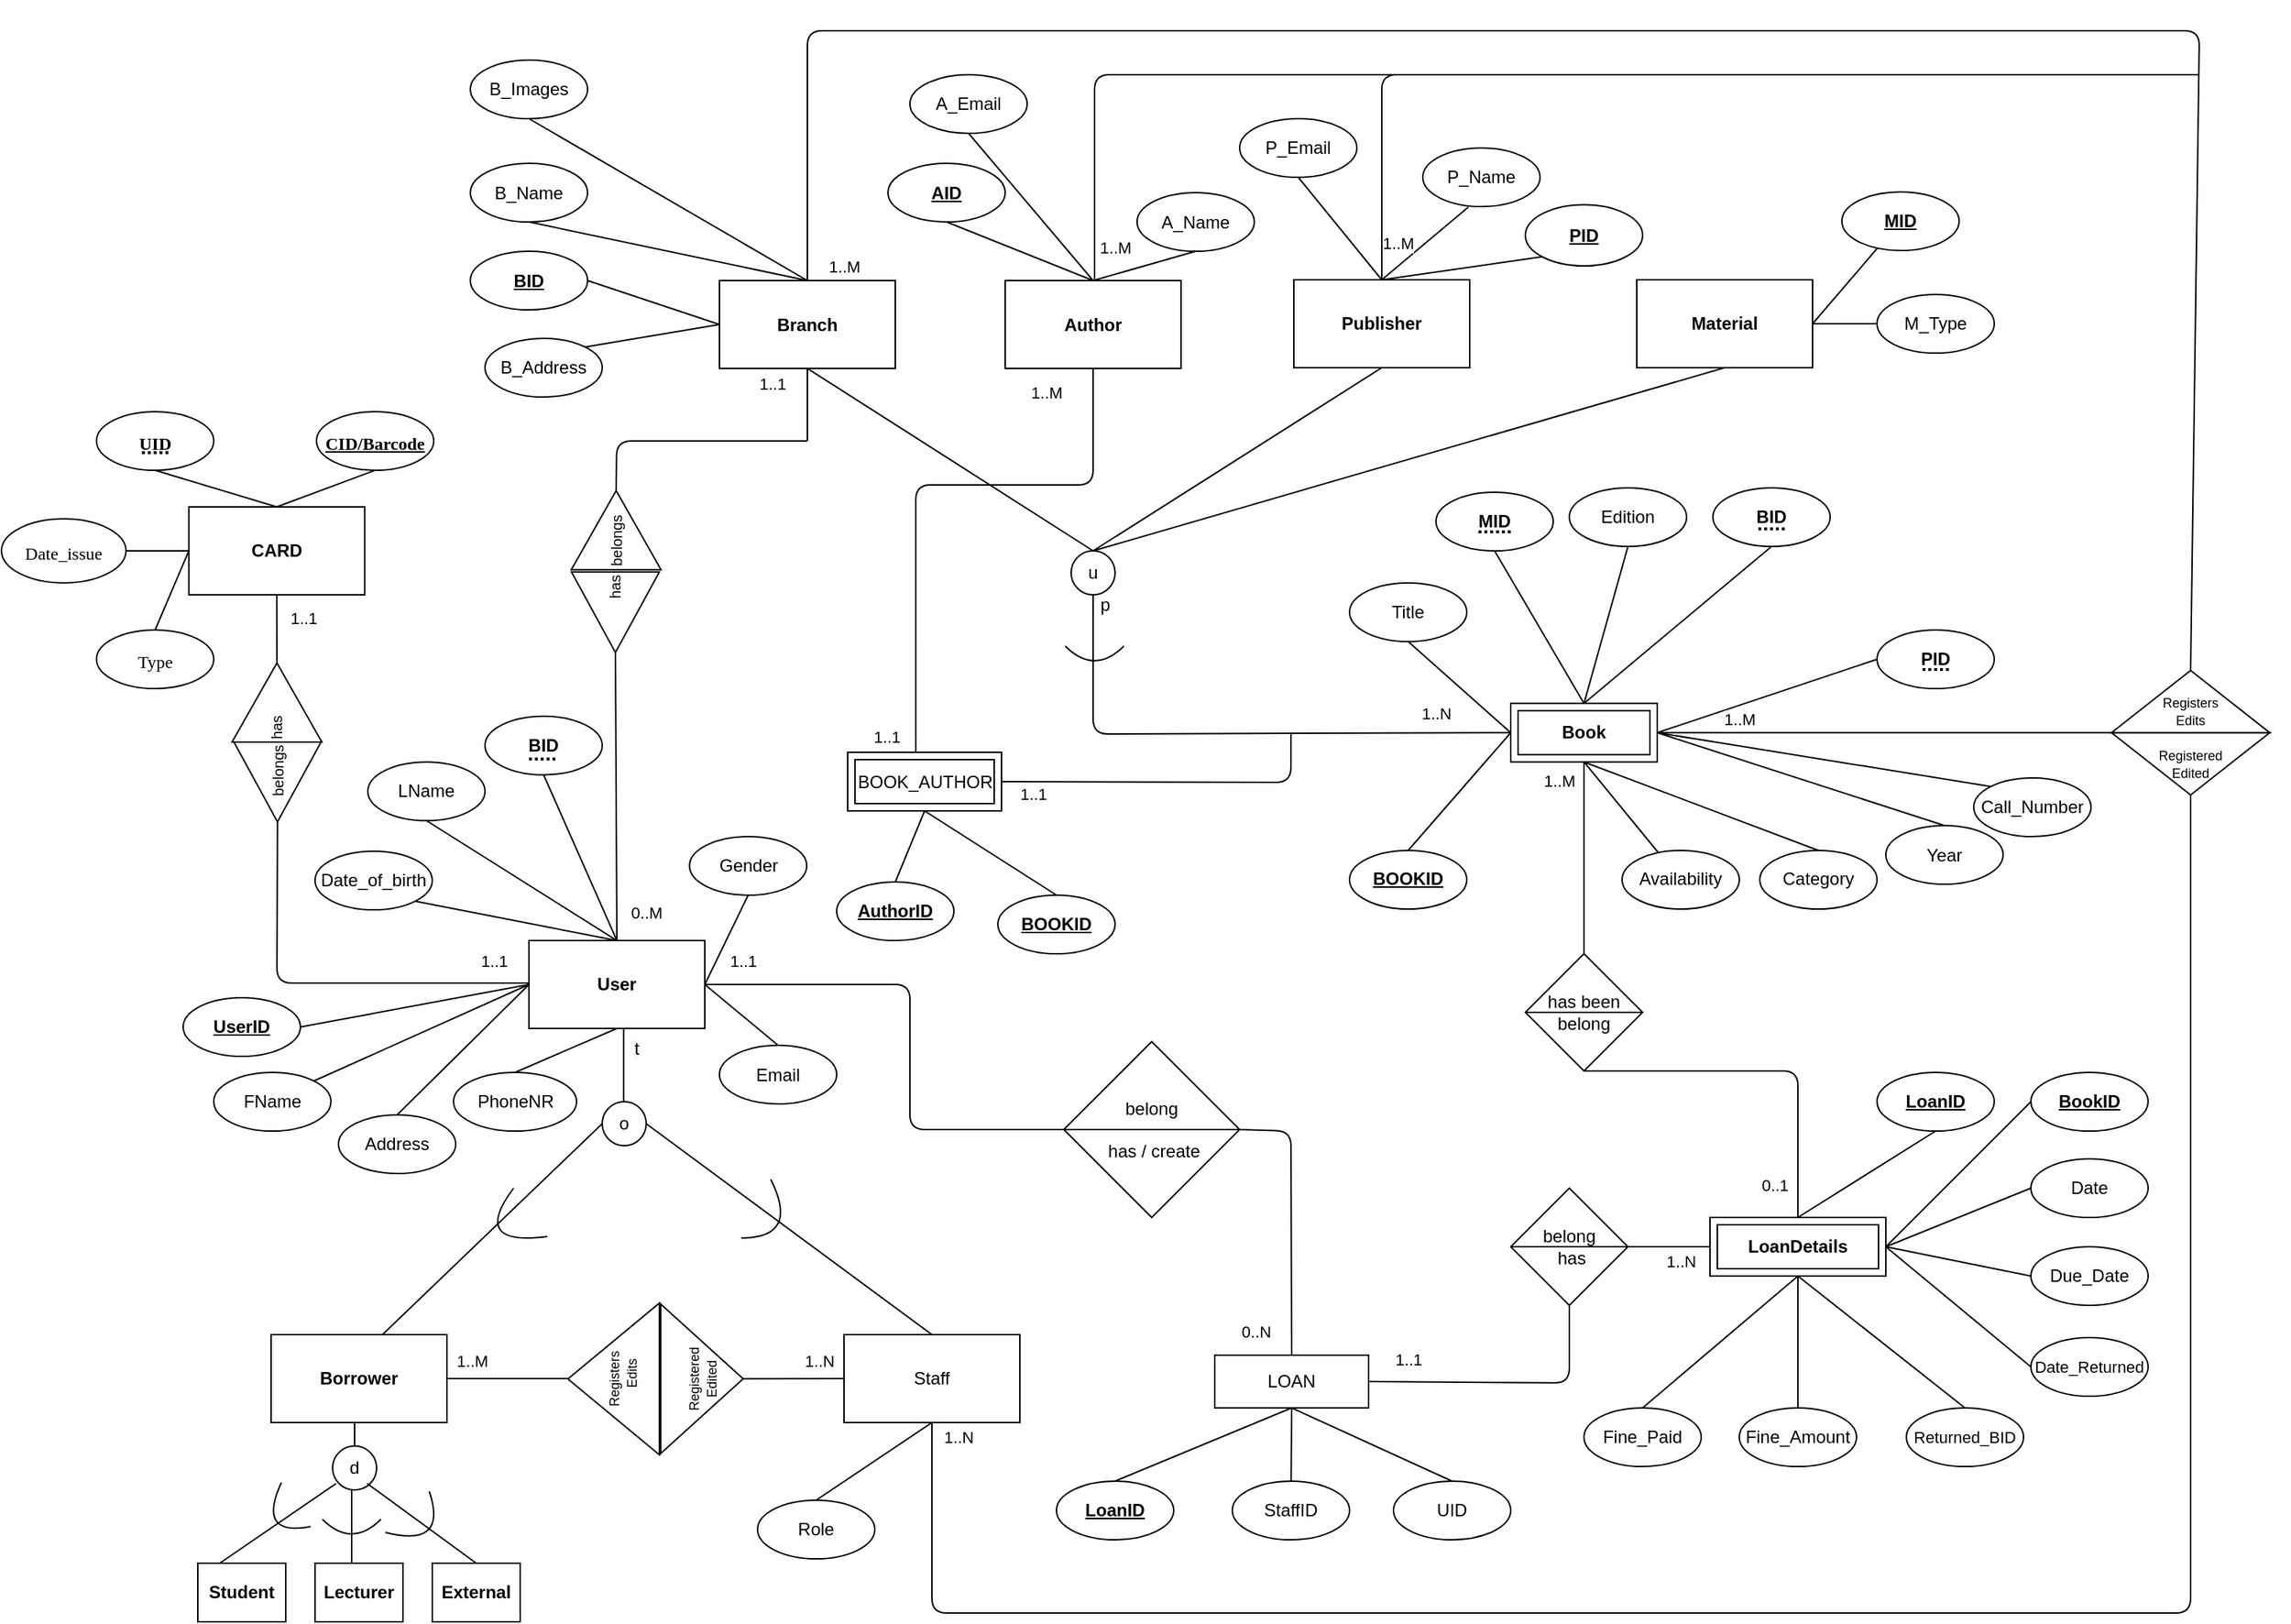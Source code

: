 <mxfile version="13.6.2" type="device" pages="2"><diagram id="R2lEEEUBdFMjLlhIrx00" name="EER"><mxGraphModel dx="1839" dy="1680" grid="1" gridSize="10" guides="1" tooltips="1" connect="1" arrows="1" fold="1" page="1" pageScale="1" pageWidth="850" pageHeight="1100" math="0" shadow="0" extFonts="Permanent Marker^https://fonts.googleapis.com/css?family=Permanent+Marker"><root><mxCell id="0"/><mxCell id="1" parent="0"/><mxCell id="hqV9b2i1SnYiJDMf-qkb-1" value="Branch" style="rounded=0;whiteSpace=wrap;html=1;fontStyle=1" parent="1" vertex="1"><mxGeometry x="130" y="20.5" width="120" height="60" as="geometry"/></mxCell><mxCell id="hqV9b2i1SnYiJDMf-qkb-2" value="Author" style="rounded=0;whiteSpace=wrap;html=1;fontStyle=1" parent="1" vertex="1"><mxGeometry x="325" y="20.5" width="120" height="60" as="geometry"/></mxCell><mxCell id="hqV9b2i1SnYiJDMf-qkb-5" value="Publisher" style="rounded=0;whiteSpace=wrap;html=1;fontStyle=1" parent="1" vertex="1"><mxGeometry x="522" y="20" width="120" height="60" as="geometry"/></mxCell><mxCell id="hqV9b2i1SnYiJDMf-qkb-6" value="User" style="rounded=0;whiteSpace=wrap;html=1;fontStyle=1" parent="1" vertex="1"><mxGeometry y="471" width="120" height="60" as="geometry"/></mxCell><mxCell id="hqV9b2i1SnYiJDMf-qkb-7" value="Borrower" style="rounded=0;whiteSpace=wrap;html=1;fontStyle=1" parent="1" vertex="1"><mxGeometry x="-176" y="740" width="120" height="60" as="geometry"/></mxCell><mxCell id="hqV9b2i1SnYiJDMf-qkb-8" value="&lt;u&gt;&lt;b&gt;BID&lt;/b&gt;&lt;/u&gt;" style="ellipse;whiteSpace=wrap;html=1;" parent="1" vertex="1"><mxGeometry x="-40" y="0.5" width="80" height="40" as="geometry"/></mxCell><mxCell id="hqV9b2i1SnYiJDMf-qkb-9" value="B_Name" style="ellipse;whiteSpace=wrap;html=1;" parent="1" vertex="1"><mxGeometry x="-40" y="-59.5" width="80" height="40" as="geometry"/></mxCell><mxCell id="hqV9b2i1SnYiJDMf-qkb-10" value="B_Images" style="ellipse;whiteSpace=wrap;html=1;" parent="1" vertex="1"><mxGeometry x="-40" y="-130" width="80" height="40" as="geometry"/></mxCell><mxCell id="hqV9b2i1SnYiJDMf-qkb-11" value="" style="endArrow=none;html=1;entryX=1;entryY=0.5;entryDx=0;entryDy=0;exitX=0;exitY=0.5;exitDx=0;exitDy=0;" parent="1" source="hqV9b2i1SnYiJDMf-qkb-1" target="hqV9b2i1SnYiJDMf-qkb-8" edge="1"><mxGeometry width="50" height="50" relative="1" as="geometry"><mxPoint x="141" y="20.5" as="sourcePoint"/><mxPoint x="78.284" y="-25.358" as="targetPoint"/></mxGeometry></mxCell><mxCell id="hqV9b2i1SnYiJDMf-qkb-12" value="" style="endArrow=none;html=1;entryX=0.5;entryY=1;entryDx=0;entryDy=0;exitX=0.5;exitY=0;exitDx=0;exitDy=0;" parent="1" source="hqV9b2i1SnYiJDMf-qkb-1" target="hqV9b2i1SnYiJDMf-qkb-9" edge="1"><mxGeometry width="50" height="50" relative="1" as="geometry"><mxPoint x="151" y="30.5" as="sourcePoint"/><mxPoint x="88.284" y="-15.358" as="targetPoint"/></mxGeometry></mxCell><mxCell id="hqV9b2i1SnYiJDMf-qkb-13" value="" style="endArrow=none;html=1;entryX=0.5;entryY=1;entryDx=0;entryDy=0;exitX=0.5;exitY=0;exitDx=0;exitDy=0;" parent="1" source="hqV9b2i1SnYiJDMf-qkb-1" target="hqV9b2i1SnYiJDMf-qkb-10" edge="1"><mxGeometry width="50" height="50" relative="1" as="geometry"><mxPoint x="161" y="40.5" as="sourcePoint"/><mxPoint x="98.284" y="-5.358" as="targetPoint"/></mxGeometry></mxCell><mxCell id="hqV9b2i1SnYiJDMf-qkb-25" value="&lt;u&gt;&lt;b&gt;AID&lt;/b&gt;&lt;/u&gt;" style="ellipse;whiteSpace=wrap;html=1;" parent="1" vertex="1"><mxGeometry x="245" y="-59.5" width="80" height="40" as="geometry"/></mxCell><mxCell id="hqV9b2i1SnYiJDMf-qkb-26" value="A_Name" style="ellipse;whiteSpace=wrap;html=1;" parent="1" vertex="1"><mxGeometry x="415" y="-39.5" width="80" height="40" as="geometry"/></mxCell><mxCell id="hqV9b2i1SnYiJDMf-qkb-27" value="" style="endArrow=none;html=1;entryX=0.5;entryY=1;entryDx=0;entryDy=0;exitX=0.5;exitY=0;exitDx=0;exitDy=0;" parent="1" source="hqV9b2i1SnYiJDMf-qkb-2" target="hqV9b2i1SnYiJDMf-qkb-25" edge="1"><mxGeometry width="50" height="50" relative="1" as="geometry"><mxPoint x="405" y="40.5" as="sourcePoint"/><mxPoint x="380" y="-9.5" as="targetPoint"/></mxGeometry></mxCell><mxCell id="hqV9b2i1SnYiJDMf-qkb-28" value="" style="endArrow=none;html=1;entryX=0.5;entryY=1;entryDx=0;entryDy=0;exitX=0.5;exitY=0;exitDx=0;exitDy=0;" parent="1" source="hqV9b2i1SnYiJDMf-qkb-2" target="hqV9b2i1SnYiJDMf-qkb-26" edge="1"><mxGeometry width="50" height="50" relative="1" as="geometry"><mxPoint x="390" y="20.5" as="sourcePoint"/><mxPoint x="390" y="0.5" as="targetPoint"/></mxGeometry></mxCell><mxCell id="hqV9b2i1SnYiJDMf-qkb-29" value="&lt;u&gt;&lt;b&gt;PID&lt;/b&gt;&lt;/u&gt;" style="ellipse;whiteSpace=wrap;html=1;" parent="1" vertex="1"><mxGeometry x="680" y="-31.29" width="80" height="41.79" as="geometry"/></mxCell><mxCell id="hqV9b2i1SnYiJDMf-qkb-30" value="P_Name" style="ellipse;whiteSpace=wrap;html=1;" parent="1" vertex="1"><mxGeometry x="610" y="-70" width="80" height="40" as="geometry"/></mxCell><mxCell id="hqV9b2i1SnYiJDMf-qkb-31" value="" style="endArrow=none;html=1;entryX=0;entryY=1;entryDx=0;entryDy=0;exitX=0.5;exitY=0;exitDx=0;exitDy=0;" parent="1" source="hqV9b2i1SnYiJDMf-qkb-5" target="hqV9b2i1SnYiJDMf-qkb-29" edge="1"><mxGeometry width="50" height="50" relative="1" as="geometry"><mxPoint x="777" y="24" as="sourcePoint"/><mxPoint x="733.0" y="-0.5" as="targetPoint"/></mxGeometry></mxCell><mxCell id="hqV9b2i1SnYiJDMf-qkb-32" value="" style="endArrow=none;html=1;entryX=0.388;entryY=1.01;entryDx=0;entryDy=0;entryPerimeter=0;exitX=0.5;exitY=0;exitDx=0;exitDy=0;" parent="1" source="hqV9b2i1SnYiJDMf-qkb-5" target="hqV9b2i1SnYiJDMf-qkb-30" edge="1"><mxGeometry width="50" height="50" relative="1" as="geometry"><mxPoint x="587" y="18" as="sourcePoint"/><mxPoint x="607" as="targetPoint"/></mxGeometry></mxCell><mxCell id="hqV9b2i1SnYiJDMf-qkb-36" value="" style="endArrow=none;html=1;exitX=0.5;exitY=0;exitDx=0;exitDy=0;entryX=0.5;entryY=1;entryDx=0;entryDy=0;" parent="1" source="hqV9b2i1SnYiJDMf-qkb-34" target="hqV9b2i1SnYiJDMf-qkb-1" edge="1"><mxGeometry width="50" height="50" relative="1" as="geometry"><mxPoint x="410" y="250" as="sourcePoint"/><mxPoint x="300" y="210" as="targetPoint"/></mxGeometry></mxCell><mxCell id="hqV9b2i1SnYiJDMf-qkb-39" value="" style="endArrow=none;html=1;exitX=0.5;exitY=0;exitDx=0;exitDy=0;entryX=0.5;entryY=1;entryDx=0;entryDy=0;" parent="1" source="hqV9b2i1SnYiJDMf-qkb-34" target="hqV9b2i1SnYiJDMf-qkb-5" edge="1"><mxGeometry width="50" height="50" relative="1" as="geometry"><mxPoint x="440" y="280" as="sourcePoint"/><mxPoint x="550" y="120" as="targetPoint"/></mxGeometry></mxCell><mxCell id="hqV9b2i1SnYiJDMf-qkb-50" value="" style="group" parent="1" vertex="1" connectable="0"><mxGeometry x="300" y="273.49" height="70" as="geometry"/></mxCell><mxCell id="hqV9b2i1SnYiJDMf-qkb-52" value="" style="endArrow=none;html=1;align=left;curved=1;" parent="hqV9b2i1SnYiJDMf-qkb-50" edge="1"><mxGeometry width="50" height="50" relative="1" as="geometry"><mxPoint x="66" y="-3.5" as="sourcePoint"/><mxPoint x="106" y="-3.5" as="targetPoint"/><Array as="points"><mxPoint x="86" y="16.5"/></Array></mxGeometry></mxCell><mxCell id="hqV9b2i1SnYiJDMf-qkb-45" value="p" style="text;html=1;strokeColor=none;fillColor=none;align=left;verticalAlign=middle;whiteSpace=wrap;rounded=0;labelBackgroundColor=none;" parent="1" vertex="1"><mxGeometry x="388" y="235" width="40" height="14.286" as="geometry"/></mxCell><mxCell id="hqV9b2i1SnYiJDMf-qkb-53" value="&lt;font face=&quot;calibri, sans-serif&quot;&gt;&lt;b&gt;BOOKID&lt;/b&gt;&lt;/font&gt;" style="ellipse;whiteSpace=wrap;html=1;fontStyle=4" parent="1" vertex="1"><mxGeometry x="560" y="409.49" width="80" height="40" as="geometry"/></mxCell><mxCell id="hqV9b2i1SnYiJDMf-qkb-54" value="Title" style="ellipse;whiteSpace=wrap;html=1;" parent="1" vertex="1"><mxGeometry x="560" y="226.88" width="80" height="40" as="geometry"/></mxCell><mxCell id="hqV9b2i1SnYiJDMf-qkb-59" value="Call_Number" style="ellipse;whiteSpace=wrap;html=1;" parent="1" vertex="1"><mxGeometry x="986" y="360" width="80" height="40" as="geometry"/></mxCell><mxCell id="hqV9b2i1SnYiJDMf-qkb-63" value="B_Address" style="ellipse;whiteSpace=wrap;html=1;" parent="1" vertex="1"><mxGeometry x="-30" y="60" width="80" height="40" as="geometry"/></mxCell><mxCell id="hqV9b2i1SnYiJDMf-qkb-64" value="&lt;span style=&quot;font-weight: normal&quot;&gt;Staff&lt;/span&gt;" style="rounded=0;whiteSpace=wrap;html=1;fontStyle=1" parent="1" vertex="1"><mxGeometry x="215" y="740" width="120" height="60" as="geometry"/></mxCell><mxCell id="hqV9b2i1SnYiJDMf-qkb-65" value="o" style="ellipse;whiteSpace=wrap;html=1;aspect=fixed;align=center;labelBackgroundColor=#ffffff;" parent="1" vertex="1"><mxGeometry x="50" y="581" width="30" height="30" as="geometry"/></mxCell><mxCell id="hqV9b2i1SnYiJDMf-qkb-66" value="" style="endArrow=none;html=1;exitX=0.5;exitY=0;exitDx=0;exitDy=0;" parent="1" edge="1"><mxGeometry width="50" height="50" relative="1" as="geometry"><mxPoint x="64.63" y="581" as="sourcePoint"/><mxPoint x="64.63" y="531" as="targetPoint"/></mxGeometry></mxCell><mxCell id="hqV9b2i1SnYiJDMf-qkb-68" value="" style="endArrow=none;html=1;align=left;entryX=0;entryY=0.5;entryDx=0;entryDy=0;exitX=0.5;exitY=0;exitDx=0;exitDy=0;" parent="1" target="hqV9b2i1SnYiJDMf-qkb-65" edge="1"><mxGeometry width="50" height="50" relative="1" as="geometry"><mxPoint x="-100" y="740" as="sourcePoint"/><mxPoint x="-18" y="596" as="targetPoint"/></mxGeometry></mxCell><mxCell id="hqV9b2i1SnYiJDMf-qkb-69" value="" style="endArrow=none;html=1;align=left;curved=1;" parent="1" edge="1"><mxGeometry width="50" height="50" relative="1" as="geometry"><mxPoint x="-10.5" y="640" as="sourcePoint"/><mxPoint x="12.5" y="673" as="targetPoint"/><Array as="points"><mxPoint x="-40.5" y="680"/></Array></mxGeometry></mxCell><mxCell id="hqV9b2i1SnYiJDMf-qkb-71" value="" style="endArrow=none;html=1;align=left;exitX=0.5;exitY=0;exitDx=0;exitDy=0;entryX=1;entryY=0.5;entryDx=0;entryDy=0;" parent="1" source="hqV9b2i1SnYiJDMf-qkb-64" target="hqV9b2i1SnYiJDMf-qkb-65" edge="1"><mxGeometry width="50" height="50" relative="1" as="geometry"><mxPoint x="450" y="740" as="sourcePoint"/><mxPoint x="206" y="600" as="targetPoint"/></mxGeometry></mxCell><mxCell id="hqV9b2i1SnYiJDMf-qkb-81" value="Student" style="rounded=0;whiteSpace=wrap;html=1;fontStyle=1" parent="1" vertex="1"><mxGeometry x="-226" y="896" width="60" height="40" as="geometry"/></mxCell><mxCell id="hqV9b2i1SnYiJDMf-qkb-82" value="Lecturer" style="rounded=0;whiteSpace=wrap;html=1;fontStyle=1" parent="1" vertex="1"><mxGeometry x="-146" y="896" width="60" height="40" as="geometry"/></mxCell><mxCell id="hqV9b2i1SnYiJDMf-qkb-83" value="External" style="rounded=0;whiteSpace=wrap;html=1;fontStyle=1" parent="1" vertex="1"><mxGeometry x="-66" y="896" width="60" height="40" as="geometry"/></mxCell><mxCell id="hqV9b2i1SnYiJDMf-qkb-84" value="FName" style="ellipse;whiteSpace=wrap;html=1;" parent="1" vertex="1"><mxGeometry x="-215.13" y="561" width="80" height="40" as="geometry"/></mxCell><mxCell id="hqV9b2i1SnYiJDMf-qkb-85" value="" style="endArrow=none;html=1;exitX=0;exitY=0.5;exitDx=0;exitDy=0;entryX=1;entryY=0;entryDx=0;entryDy=0;" parent="1" source="hqV9b2i1SnYiJDMf-qkb-6" target="hqV9b2i1SnYiJDMf-qkb-84" edge="1"><mxGeometry width="50" height="50" relative="1" as="geometry"><mxPoint x="245" y="381" as="sourcePoint"/><mxPoint x="174.73" y="360.923" as="targetPoint"/></mxGeometry></mxCell><mxCell id="hqV9b2i1SnYiJDMf-qkb-86" value="d" style="ellipse;whiteSpace=wrap;html=1;aspect=fixed;align=center;labelBackgroundColor=#ffffff;" parent="1" vertex="1"><mxGeometry x="-134" y="816" width="30" height="30" as="geometry"/></mxCell><mxCell id="hqV9b2i1SnYiJDMf-qkb-89" value="" style="endArrow=none;html=1;align=left;entryX=0;entryY=1;entryDx=0;entryDy=0;exitX=0.25;exitY=0;exitDx=0;exitDy=0;" parent="1" source="hqV9b2i1SnYiJDMf-qkb-81" edge="1"><mxGeometry width="50" height="50" relative="1" as="geometry"><mxPoint x="-226" y="879" as="sourcePoint"/><mxPoint x="-131.607" y="841.607" as="targetPoint"/></mxGeometry></mxCell><mxCell id="hqV9b2i1SnYiJDMf-qkb-90" value="" style="endArrow=none;html=1;align=left;curved=1;" parent="1" edge="1"><mxGeometry width="50" height="50" relative="1" as="geometry"><mxPoint x="-169" y="841" as="sourcePoint"/><mxPoint x="-149" y="871" as="targetPoint"/><Array as="points"><mxPoint x="-186" y="878"/></Array></mxGeometry></mxCell><mxCell id="hqV9b2i1SnYiJDMf-qkb-91" value="" style="group" parent="1" vertex="1" connectable="0"><mxGeometry x="-121" y="856" height="60" as="geometry"/></mxCell><mxCell id="hqV9b2i1SnYiJDMf-qkb-92" value="" style="endArrow=none;html=1;align=left;" parent="hqV9b2i1SnYiJDMf-qkb-91" edge="1"><mxGeometry width="50" height="50" relative="1" as="geometry"><mxPoint y="20" as="sourcePoint"/><mxPoint as="targetPoint"/></mxGeometry></mxCell><mxCell id="hqV9b2i1SnYiJDMf-qkb-93" value="" style="endArrow=none;html=1;align=left;curved=1;" parent="hqV9b2i1SnYiJDMf-qkb-91" edge="1"><mxGeometry width="50" height="50" relative="1" as="geometry"><mxPoint y="5.714" as="sourcePoint"/><mxPoint y="5.714" as="targetPoint"/><Array as="points"><mxPoint y="11.429"/></Array></mxGeometry></mxCell><mxCell id="hqV9b2i1SnYiJDMf-qkb-94" value="" style="group" parent="hqV9b2i1SnYiJDMf-qkb-91" vertex="1" connectable="0"><mxGeometry y="-10" height="70" as="geometry"/></mxCell><mxCell id="hqV9b2i1SnYiJDMf-qkb-95" value="" style="endArrow=none;html=1;align=left;" parent="hqV9b2i1SnYiJDMf-qkb-94" edge="1"><mxGeometry width="50" height="50" relative="1" as="geometry"><mxPoint y="50" as="sourcePoint"/><mxPoint as="targetPoint"/></mxGeometry></mxCell><mxCell id="hqV9b2i1SnYiJDMf-qkb-96" value="" style="endArrow=none;html=1;align=left;curved=1;" parent="hqV9b2i1SnYiJDMf-qkb-94" edge="1"><mxGeometry width="50" height="50" relative="1" as="geometry"><mxPoint x="-20" y="20" as="sourcePoint"/><mxPoint x="20" y="20" as="targetPoint"/><Array as="points"><mxPoint y="40"/></Array></mxGeometry></mxCell><mxCell id="hqV9b2i1SnYiJDMf-qkb-98" value="" style="endArrow=none;html=1;align=left;entryX=1;entryY=1;entryDx=0;entryDy=0;exitX=0.5;exitY=0;exitDx=0;exitDy=0;" parent="1" source="hqV9b2i1SnYiJDMf-qkb-83" edge="1"><mxGeometry width="50" height="50" relative="1" as="geometry"><mxPoint x="-46" y="886" as="sourcePoint"/><mxPoint x="-110.393" y="841.607" as="targetPoint"/></mxGeometry></mxCell><mxCell id="hqV9b2i1SnYiJDMf-qkb-99" value="" style="endArrow=none;html=1;align=left;curved=1;" parent="1" edge="1"><mxGeometry width="50" height="50" relative="1" as="geometry"><mxPoint x="-98" y="875" as="sourcePoint"/><mxPoint x="-68" y="847" as="targetPoint"/><Array as="points"><mxPoint x="-55" y="886"/></Array></mxGeometry></mxCell><mxCell id="hqV9b2i1SnYiJDMf-qkb-105" value="&lt;u&gt;&lt;b&gt;UserID&lt;/b&gt;&lt;/u&gt;" style="ellipse;whiteSpace=wrap;html=1;" parent="1" vertex="1"><mxGeometry x="-236" y="510" width="80" height="40" as="geometry"/></mxCell><mxCell id="hqV9b2i1SnYiJDMf-qkb-106" value="Address" style="ellipse;whiteSpace=wrap;html=1;" parent="1" vertex="1"><mxGeometry x="-130" y="590" width="80" height="40" as="geometry"/></mxCell><mxCell id="hqV9b2i1SnYiJDMf-qkb-107" value="Email" style="ellipse;whiteSpace=wrap;html=1;" parent="1" vertex="1"><mxGeometry x="130" y="542.5" width="80" height="40" as="geometry"/></mxCell><mxCell id="hqV9b2i1SnYiJDMf-qkb-108" value="PhoneNR" style="ellipse;whiteSpace=wrap;html=1;" parent="1" vertex="1"><mxGeometry x="-51.5" y="561" width="84" height="40" as="geometry"/></mxCell><mxCell id="hqV9b2i1SnYiJDMf-qkb-109" value="" style="endArrow=none;html=1;entryX=1;entryY=0.5;entryDx=0;entryDy=0;" parent="1" target="hqV9b2i1SnYiJDMf-qkb-105" edge="1"><mxGeometry width="50" height="50" relative="1" as="geometry"><mxPoint y="501" as="sourcePoint"/><mxPoint x="-42.8" y="488" as="targetPoint"/></mxGeometry></mxCell><mxCell id="hqV9b2i1SnYiJDMf-qkb-110" value="" style="endArrow=none;html=1;entryX=0.5;entryY=0;entryDx=0;entryDy=0;" parent="1" target="hqV9b2i1SnYiJDMf-qkb-107" edge="1"><mxGeometry width="50" height="50" relative="1" as="geometry"><mxPoint x="120" y="501" as="sourcePoint"/><mxPoint x="-32.8" y="498" as="targetPoint"/></mxGeometry></mxCell><mxCell id="hqV9b2i1SnYiJDMf-qkb-111" value="" style="endArrow=none;html=1;entryX=0.5;entryY=0;entryDx=0;entryDy=0;exitX=0;exitY=0.5;exitDx=0;exitDy=0;" parent="1" source="hqV9b2i1SnYiJDMf-qkb-6" target="hqV9b2i1SnYiJDMf-qkb-106" edge="1"><mxGeometry width="50" height="50" relative="1" as="geometry"><mxPoint y="508" as="sourcePoint"/><mxPoint x="-30" y="511" as="targetPoint"/></mxGeometry></mxCell><mxCell id="hqV9b2i1SnYiJDMf-qkb-112" value="" style="endArrow=none;html=1;entryX=0.5;entryY=0;entryDx=0;entryDy=0;" parent="1" target="hqV9b2i1SnYiJDMf-qkb-108" edge="1"><mxGeometry width="50" height="50" relative="1" as="geometry"><mxPoint x="60" y="531" as="sourcePoint"/><mxPoint x="-25" y="551" as="targetPoint"/></mxGeometry></mxCell><mxCell id="hqV9b2i1SnYiJDMf-qkb-113" value="" style="endArrow=none;html=1;entryX=1;entryY=0;entryDx=0;entryDy=0;exitX=0;exitY=0.5;exitDx=0;exitDy=0;" parent="1" source="hqV9b2i1SnYiJDMf-qkb-1" target="hqV9b2i1SnYiJDMf-qkb-63" edge="1"><mxGeometry width="50" height="50" relative="1" as="geometry"><mxPoint x="151" y="30.5" as="sourcePoint"/><mxPoint x="90" y="50.5" as="targetPoint"/></mxGeometry></mxCell><mxCell id="hqV9b2i1SnYiJDMf-qkb-121" value="" style="group;rotation=-30;" parent="1" vertex="1" connectable="0"><mxGeometry x="570" y="501" width="230" height="123" as="geometry"/></mxCell><mxCell id="EEPlRwvODScakkmdHW6b-21" value="has been&lt;br&gt;belong" style="shape=sortShape;perimeter=rhombusPerimeter;whiteSpace=wrap;html=1;" parent="hqV9b2i1SnYiJDMf-qkb-121" vertex="1"><mxGeometry x="110" y="-21" width="80" height="80" as="geometry"/></mxCell><mxCell id="EEPlRwvODScakkmdHW6b-28" value="" style="endArrow=none;html=1;align=left;fontSize=13;exitX=0.5;exitY=0;exitDx=0;exitDy=0;" parent="hqV9b2i1SnYiJDMf-qkb-121" source="xaVDwUIYu77w8YLU5laE-18" edge="1"><mxGeometry width="50" height="50" relative="1" as="geometry"><mxPoint x="254" y="79" as="sourcePoint"/><mxPoint x="150" y="59" as="targetPoint"/><Array as="points"><mxPoint x="296" y="59"/></Array></mxGeometry></mxCell><mxCell id="hqV9b2i1SnYiJDMf-qkb-133" value="" style="endArrow=none;html=1;rounded=0;align=right;labelPosition=left;verticalLabelPosition=top;verticalAlign=middle;fontSize=10;entryX=1;entryY=0.5;entryDx=0;entryDy=0;exitX=0;exitY=0.5;exitDx=0;exitDy=0;" parent="1" source="xaVDwUIYu77w8YLU5laE-18" target="EEPlRwvODScakkmdHW6b-33" edge="1"><mxGeometry relative="1" as="geometry"><mxPoint x="510" y="680" as="sourcePoint"/><mxPoint x="390" y="540" as="targetPoint"/></mxGeometry></mxCell><mxCell id="hqV9b2i1SnYiJDMf-qkb-134" value="1..N" style="edgeLabel;html=1;align=center;verticalAlign=middle;resizable=0;points=[];" parent="hqV9b2i1SnYiJDMf-qkb-133" vertex="1" connectable="0"><mxGeometry x="-0.838" y="4" relative="1" as="geometry"><mxPoint x="-15.71" y="6.0" as="offset"/></mxGeometry></mxCell><mxCell id="hqV9b2i1SnYiJDMf-qkb-137" value="&lt;span class=&quot;normaltextrun&quot;&gt;&lt;span style=&quot;line-height: 107% ; font-family: &amp;#34;calibri&amp;#34; , sans-serif&quot;&gt;&lt;font style=&quot;font-size: 12px&quot;&gt;&lt;b&gt;&lt;u&gt;BookID&lt;/u&gt;&lt;/b&gt;&lt;/font&gt;&lt;/span&gt;&lt;/span&gt;" style="ellipse;whiteSpace=wrap;html=1;fontStyle=0" parent="1" vertex="1"><mxGeometry x="1025" y="561" width="80" height="40" as="geometry"/></mxCell><mxCell id="hqV9b2i1SnYiJDMf-qkb-138" value="&lt;span class=&quot;normaltextrun&quot;&gt;&lt;b&gt;&lt;span style=&quot;line-height: 107% ; font-family: &amp;#34;calibri&amp;#34; , sans-serif&quot;&gt;&lt;u&gt;&lt;font style=&quot;font-size: 12px&quot;&gt;LoanID&lt;/font&gt;&lt;/u&gt;&lt;/span&gt;&lt;/b&gt;&lt;/span&gt;" style="ellipse;whiteSpace=wrap;html=1;" parent="1" vertex="1"><mxGeometry x="920" y="561" width="80" height="40" as="geometry"/></mxCell><mxCell id="hqV9b2i1SnYiJDMf-qkb-139" value="UID" style="ellipse;whiteSpace=wrap;html=1;fontStyle=0" parent="1" vertex="1"><mxGeometry x="590" y="840" width="80" height="40" as="geometry"/></mxCell><mxCell id="hqV9b2i1SnYiJDMf-qkb-140" value="Date" style="ellipse;whiteSpace=wrap;html=1;" parent="1" vertex="1"><mxGeometry x="1025" y="620" width="80" height="40" as="geometry"/></mxCell><mxCell id="hqV9b2i1SnYiJDMf-qkb-141" value="Due_Date" style="ellipse;whiteSpace=wrap;html=1;" parent="1" vertex="1"><mxGeometry x="1025" y="680" width="80" height="40" as="geometry"/></mxCell><mxCell id="hqV9b2i1SnYiJDMf-qkb-142" value="Date_Returned" style="ellipse;whiteSpace=wrap;html=1;fontSize=11;" parent="1" vertex="1"><mxGeometry x="1025" y="742" width="80" height="40" as="geometry"/></mxCell><mxCell id="hqV9b2i1SnYiJDMf-qkb-145" value="Fine_Amount" style="ellipse;whiteSpace=wrap;html=1;" parent="1" vertex="1"><mxGeometry x="826" y="790" width="80" height="40" as="geometry"/></mxCell><mxCell id="hqV9b2i1SnYiJDMf-qkb-148" value="Fine_Paid" style="ellipse;whiteSpace=wrap;html=1;" parent="1" vertex="1"><mxGeometry x="720" y="790" width="80" height="40" as="geometry"/></mxCell><mxCell id="hqV9b2i1SnYiJDMf-qkb-150" value="" style="endArrow=none;html=1;fontSize=11;entryX=0.5;entryY=1;entryDx=0;entryDy=0;exitX=0.5;exitY=0;exitDx=0;exitDy=0;" parent="1" source="xaVDwUIYu77w8YLU5laE-18" target="hqV9b2i1SnYiJDMf-qkb-138" edge="1"><mxGeometry width="50" height="50" relative="1" as="geometry"><mxPoint x="651" y="660" as="sourcePoint"/><mxPoint x="1017.04" y="508" as="targetPoint"/></mxGeometry></mxCell><mxCell id="hqV9b2i1SnYiJDMf-qkb-151" value="" style="endArrow=none;html=1;fontSize=11;entryX=0.5;entryY=0;entryDx=0;entryDy=0;exitX=0.5;exitY=1;exitDx=0;exitDy=0;" parent="1" source="dDHsZY7G8xWsJnDe11Wz-4" target="hqV9b2i1SnYiJDMf-qkb-139" edge="1"><mxGeometry width="50" height="50" relative="1" as="geometry"><mxPoint x="520.5" y="793.22" as="sourcePoint"/><mxPoint x="627.716" y="534.142" as="targetPoint"/></mxGeometry></mxCell><mxCell id="hqV9b2i1SnYiJDMf-qkb-152" value="" style="endArrow=none;html=1;fontSize=11;entryX=0;entryY=0.5;entryDx=0;entryDy=0;exitX=1;exitY=0.5;exitDx=0;exitDy=0;" parent="1" source="xaVDwUIYu77w8YLU5laE-18" target="hqV9b2i1SnYiJDMf-qkb-137" edge="1"><mxGeometry width="50" height="50" relative="1" as="geometry"><mxPoint x="926" y="670" as="sourcePoint"/><mxPoint x="912.716" y="554.142" as="targetPoint"/></mxGeometry></mxCell><mxCell id="hqV9b2i1SnYiJDMf-qkb-153" value="" style="endArrow=none;html=1;fontSize=11;entryX=0;entryY=0.5;entryDx=0;entryDy=0;exitX=1;exitY=0.5;exitDx=0;exitDy=0;" parent="1" source="xaVDwUIYu77w8YLU5laE-18" target="hqV9b2i1SnYiJDMf-qkb-140" edge="1"><mxGeometry width="50" height="50" relative="1" as="geometry"><mxPoint x="926" y="670" as="sourcePoint"/><mxPoint x="922.716" y="564.142" as="targetPoint"/></mxGeometry></mxCell><mxCell id="hqV9b2i1SnYiJDMf-qkb-154" value="" style="endArrow=none;html=1;fontSize=11;entryX=0;entryY=0.5;entryDx=0;entryDy=0;exitX=1;exitY=0.5;exitDx=0;exitDy=0;" parent="1" source="xaVDwUIYu77w8YLU5laE-18" target="hqV9b2i1SnYiJDMf-qkb-141" edge="1"><mxGeometry width="50" height="50" relative="1" as="geometry"><mxPoint x="887.24" y="700" as="sourcePoint"/><mxPoint x="932.716" y="574.142" as="targetPoint"/></mxGeometry></mxCell><mxCell id="hqV9b2i1SnYiJDMf-qkb-155" value="" style="endArrow=none;html=1;fontSize=11;entryX=0;entryY=0.5;entryDx=0;entryDy=0;exitX=1;exitY=0.5;exitDx=0;exitDy=0;" parent="1" source="xaVDwUIYu77w8YLU5laE-18" target="hqV9b2i1SnYiJDMf-qkb-142" edge="1"><mxGeometry width="50" height="50" relative="1" as="geometry"><mxPoint x="895" y="700" as="sourcePoint"/><mxPoint x="942.716" y="584.142" as="targetPoint"/></mxGeometry></mxCell><mxCell id="hqV9b2i1SnYiJDMf-qkb-156" value="" style="endArrow=none;html=1;fontSize=11;entryX=0.5;entryY=0;entryDx=0;entryDy=0;exitX=0.5;exitY=1;exitDx=0;exitDy=0;" parent="1" source="xaVDwUIYu77w8YLU5laE-18" target="hqV9b2i1SnYiJDMf-qkb-145" edge="1"><mxGeometry width="50" height="50" relative="1" as="geometry"><mxPoint x="896" y="700" as="sourcePoint"/><mxPoint x="952.716" y="594.142" as="targetPoint"/></mxGeometry></mxCell><mxCell id="hqV9b2i1SnYiJDMf-qkb-157" value="" style="endArrow=none;html=1;fontSize=11;entryX=0.5;entryY=0;entryDx=0;entryDy=0;exitX=0.5;exitY=1;exitDx=0;exitDy=0;" parent="1" source="xaVDwUIYu77w8YLU5laE-18" target="hqV9b2i1SnYiJDMf-qkb-148" edge="1"><mxGeometry width="50" height="50" relative="1" as="geometry"><mxPoint x="886.04" y="700" as="sourcePoint"/><mxPoint x="962.716" y="604.142" as="targetPoint"/></mxGeometry></mxCell><mxCell id="hqV9b2i1SnYiJDMf-qkb-158" value="" style="group;fontSize=11;" parent="1" vertex="1" connectable="0"><mxGeometry x="1080" y="286.62" width="108" height="85" as="geometry"/></mxCell><mxCell id="hqV9b2i1SnYiJDMf-qkb-159" value="&lt;font style=&quot;font-size: 9px&quot;&gt;Registered&lt;br&gt;Edited&lt;/font&gt;" style="triangle;whiteSpace=wrap;html=1;align=center;direction=south;fontSize=10;" parent="hqV9b2i1SnYiJDMf-qkb-158" vertex="1"><mxGeometry y="42.5" width="108" height="42.5" as="geometry"/></mxCell><mxCell id="hqV9b2i1SnYiJDMf-qkb-160" value="&lt;font style=&quot;font-size: 9px&quot;&gt;&lt;br&gt;Registers&lt;br&gt;Edits&lt;/font&gt;" style="triangle;whiteSpace=wrap;html=1;align=center;direction=north;fontSize=10;" parent="hqV9b2i1SnYiJDMf-qkb-158" vertex="1"><mxGeometry width="108" height="42.5" as="geometry"/></mxCell><mxCell id="hqV9b2i1SnYiJDMf-qkb-168" value="" style="group;fontSize=11;rotation=-90;" parent="1" vertex="1" connectable="0"><mxGeometry x="67" y="715" width="258" height="178" as="geometry"/></mxCell><mxCell id="hqV9b2i1SnYiJDMf-qkb-70" value="" style="group" parent="hqV9b2i1SnYiJDMf-qkb-168" vertex="1" connectable="0"><mxGeometry x="258" y="-70" height="70" as="geometry"/></mxCell><mxCell id="hqV9b2i1SnYiJDMf-qkb-72" value="" style="endArrow=none;html=1;align=left;curved=1;" parent="hqV9b2i1SnYiJDMf-qkb-70" edge="1"><mxGeometry width="50" height="50" relative="1" as="geometry"><mxPoint x="-180" y="29" as="sourcePoint"/><mxPoint x="-160" y="-11" as="targetPoint"/><Array as="points"><mxPoint x="-140" y="29"/></Array></mxGeometry></mxCell><mxCell id="i1jOoQZ2hb6Km2lWC_9G-1" value="Role" style="ellipse;whiteSpace=wrap;html=1;" parent="hqV9b2i1SnYiJDMf-qkb-168" vertex="1"><mxGeometry x="89" y="138" width="80" height="40" as="geometry"/></mxCell><mxCell id="hqV9b2i1SnYiJDMf-qkb-172" value="" style="endArrow=none;html=1;rounded=0;align=right;labelPosition=left;verticalLabelPosition=top;verticalAlign=middle;fontSize=10;entryX=1;entryY=0.5;entryDx=0;entryDy=0;" parent="1" target="hqV9b2i1SnYiJDMf-qkb-7" edge="1"><mxGeometry relative="1" as="geometry"><mxPoint x="40" y="770" as="sourcePoint"/><mxPoint x="-40" y="769.549" as="targetPoint"/></mxGeometry></mxCell><mxCell id="hqV9b2i1SnYiJDMf-qkb-173" value="1..M" style="edgeLabel;html=1;align=center;verticalAlign=middle;resizable=0;points=[];" parent="hqV9b2i1SnYiJDMf-qkb-172" vertex="1" connectable="0"><mxGeometry x="0.8" y="1" relative="1" as="geometry"><mxPoint x="7" y="-13" as="offset"/></mxGeometry></mxCell><mxCell id="hqV9b2i1SnYiJDMf-qkb-174" value="" style="endArrow=none;html=1;rounded=0;align=right;labelPosition=left;verticalLabelPosition=top;verticalAlign=middle;fontSize=10;exitX=1;exitY=0.5;exitDx=0;exitDy=0;entryX=0;entryY=0.5;entryDx=0;entryDy=0;" parent="1" source="hqV9b2i1SnYiJDMf-qkb-169" target="hqV9b2i1SnYiJDMf-qkb-64" edge="1"><mxGeometry relative="1" as="geometry"><mxPoint x="273.881" y="740.587" as="sourcePoint"/><mxPoint x="212" y="770" as="targetPoint"/></mxGeometry></mxCell><mxCell id="hqV9b2i1SnYiJDMf-qkb-175" value="1..N" style="edgeLabel;html=1;align=center;verticalAlign=middle;resizable=0;points=[];" parent="hqV9b2i1SnYiJDMf-qkb-174" vertex="1" connectable="0"><mxGeometry x="0.8" y="1" relative="1" as="geometry"><mxPoint x="-10" y="-11.01" as="offset"/></mxGeometry></mxCell><mxCell id="hqV9b2i1SnYiJDMf-qkb-177" value="Returned_BID" style="ellipse;whiteSpace=wrap;html=1;fontSize=11;" parent="1" vertex="1"><mxGeometry x="940" y="790" width="80" height="40" as="geometry"/></mxCell><mxCell id="hqV9b2i1SnYiJDMf-qkb-178" value="" style="endArrow=none;html=1;fontSize=11;entryX=0.5;entryY=0;entryDx=0;entryDy=0;exitX=0.5;exitY=1;exitDx=0;exitDy=0;" parent="1" source="xaVDwUIYu77w8YLU5laE-18" target="hqV9b2i1SnYiJDMf-qkb-177" edge="1"><mxGeometry width="50" height="50" relative="1" as="geometry"><mxPoint x="896" y="700" as="sourcePoint"/><mxPoint x="891" y="810" as="targetPoint"/></mxGeometry></mxCell><mxCell id="hqV9b2i1SnYiJDMf-qkb-34" value="u" style="ellipse;whiteSpace=wrap;html=1;aspect=fixed;align=center;labelBackgroundColor=#ffffff;" parent="1" vertex="1"><mxGeometry x="370" y="205" width="30" height="30" as="geometry"/></mxCell><mxCell id="xaVDwUIYu77w8YLU5laE-1" value="&lt;b&gt;Book&lt;/b&gt;" style="shape=ext;margin=3;double=1;whiteSpace=wrap;html=1;align=center;" parent="1" vertex="1"><mxGeometry x="670" y="309.12" width="100" height="40" as="geometry"/></mxCell><mxCell id="xaVDwUIYu77w8YLU5laE-2" value="" style="endArrow=none;html=1;rounded=0;align=right;labelPosition=left;verticalLabelPosition=top;verticalAlign=middle;fontSize=10;entryX=0;entryY=0.025;entryDx=0;entryDy=0;entryPerimeter=0;" parent="1" source="xaVDwUIYu77w8YLU5laE-1" target="hqV9b2i1SnYiJDMf-qkb-160" edge="1"><mxGeometry relative="1" as="geometry"><mxPoint x="770" y="330" as="sourcePoint"/><mxPoint x="371" y="331" as="targetPoint"/></mxGeometry></mxCell><mxCell id="xaVDwUIYu77w8YLU5laE-6" value="&lt;b&gt;BID&lt;/b&gt;" style="ellipse;whiteSpace=wrap;html=1;fontStyle=0" parent="1" vertex="1"><mxGeometry x="808" y="161.99" width="80" height="40" as="geometry"/></mxCell><mxCell id="xaVDwUIYu77w8YLU5laE-9" value="&lt;b&gt;PID&lt;/b&gt;" style="ellipse;whiteSpace=wrap;html=1;fontStyle=0" parent="1" vertex="1"><mxGeometry x="920" y="259" width="80" height="40" as="geometry"/></mxCell><mxCell id="xaVDwUIYu77w8YLU5laE-10" value="" style="endArrow=none;html=1;entryX=0.5;entryY=1;entryDx=0;entryDy=0;exitX=0.5;exitY=0;exitDx=0;exitDy=0;" parent="1" source="xaVDwUIYu77w8YLU5laE-1" target="xaVDwUIYu77w8YLU5laE-6" edge="1"><mxGeometry width="50" height="50" relative="1" as="geometry"><mxPoint x="470.0" y="323.99" as="sourcePoint"/><mxPoint x="539.24" y="286.01" as="targetPoint"/></mxGeometry></mxCell><mxCell id="xaVDwUIYu77w8YLU5laE-12" value="" style="endArrow=none;html=1;entryX=0;entryY=0.5;entryDx=0;entryDy=0;exitX=1;exitY=0.5;exitDx=0;exitDy=0;" parent="1" source="xaVDwUIYu77w8YLU5laE-1" target="xaVDwUIYu77w8YLU5laE-9" edge="1"><mxGeometry width="50" height="50" relative="1" as="geometry"><mxPoint x="770" y="310" as="sourcePoint"/><mxPoint x="835.4" y="273.61" as="targetPoint"/></mxGeometry></mxCell><mxCell id="xaVDwUIYu77w8YLU5laE-13" value="" style="endArrow=none;html=1;entryX=0.5;entryY=0;entryDx=0;entryDy=0;exitX=0;exitY=0.5;exitDx=0;exitDy=0;" parent="1" source="xaVDwUIYu77w8YLU5laE-1" target="hqV9b2i1SnYiJDMf-qkb-53" edge="1"><mxGeometry width="50" height="50" relative="1" as="geometry"><mxPoint x="840" y="310" as="sourcePoint"/><mxPoint x="845.4" y="283.61" as="targetPoint"/></mxGeometry></mxCell><mxCell id="xaVDwUIYu77w8YLU5laE-14" value="" style="endArrow=none;html=1;entryX=0.5;entryY=1;entryDx=0;entryDy=0;exitX=0;exitY=0.5;exitDx=0;exitDy=0;" parent="1" source="xaVDwUIYu77w8YLU5laE-1" target="hqV9b2i1SnYiJDMf-qkb-54" edge="1"><mxGeometry width="50" height="50" relative="1" as="geometry"><mxPoint x="805" y="360.98" as="sourcePoint"/><mxPoint x="855.4" y="293.61" as="targetPoint"/></mxGeometry></mxCell><mxCell id="xaVDwUIYu77w8YLU5laE-16" value="" style="endArrow=none;html=1;entryX=0;entryY=0;entryDx=0;entryDy=0;exitX=1;exitY=0.5;exitDx=0;exitDy=0;" parent="1" source="xaVDwUIYu77w8YLU5laE-1" target="hqV9b2i1SnYiJDMf-qkb-59" edge="1"><mxGeometry width="50" height="50" relative="1" as="geometry"><mxPoint x="825" y="380.98" as="sourcePoint"/><mxPoint x="875.4" y="313.61" as="targetPoint"/></mxGeometry></mxCell><mxCell id="xaVDwUIYu77w8YLU5laE-18" value="&lt;b&gt;LoanDetails&lt;/b&gt;" style="shape=ext;margin=3;double=1;whiteSpace=wrap;html=1;align=center;" parent="1" vertex="1"><mxGeometry x="806" y="660" width="120" height="40" as="geometry"/></mxCell><mxCell id="xaVDwUIYu77w8YLU5laE-19" value="" style="endArrow=none;html=1;rounded=0;align=right;labelPosition=left;verticalLabelPosition=top;verticalAlign=middle;fontSize=10;entryX=0.5;entryY=1;entryDx=0;entryDy=0;exitX=0.5;exitY=0;exitDx=0;exitDy=0;" parent="1" source="EEPlRwvODScakkmdHW6b-21" target="xaVDwUIYu77w8YLU5laE-1" edge="1"><mxGeometry relative="1" as="geometry"><mxPoint x="716" y="470" as="sourcePoint"/><mxPoint x="705" y="346.99" as="targetPoint"/></mxGeometry></mxCell><mxCell id="xaVDwUIYu77w8YLU5laE-20" value="1..M" style="edgeLabel;html=1;align=center;verticalAlign=middle;resizable=0;points=[];" parent="xaVDwUIYu77w8YLU5laE-19" vertex="1" connectable="0"><mxGeometry x="0.8" y="1" relative="1" as="geometry"><mxPoint x="-16" y="-0.72" as="offset"/></mxGeometry></mxCell><mxCell id="xaVDwUIYu77w8YLU5laE-29" value="&lt;span style=&quot;color: rgb(0, 0, 0); font-family: helvetica; font-size: 12px; font-style: normal; font-weight: 400; letter-spacing: normal; text-align: center; text-indent: 0px; text-transform: none; word-spacing: 0px; background-color: rgb(248, 249, 250); display: inline; float: none;&quot;&gt;t&lt;/span&gt;" style="text;whiteSpace=wrap;html=1;" parent="1" vertex="1"><mxGeometry x="70" y="531" width="30" height="30" as="geometry"/></mxCell><mxCell id="Xef_S2GTc8wZNdHbMWWj-1" value="Material" style="rounded=0;whiteSpace=wrap;html=1;fontStyle=1" parent="1" vertex="1"><mxGeometry x="756" y="20" width="120" height="60" as="geometry"/></mxCell><mxCell id="Xef_S2GTc8wZNdHbMWWj-2" value="&lt;u&gt;&lt;b&gt;MID&lt;/b&gt;&lt;/u&gt;" style="ellipse;whiteSpace=wrap;html=1;" parent="1" vertex="1"><mxGeometry x="896" y="-40" width="80" height="40" as="geometry"/></mxCell><mxCell id="Xef_S2GTc8wZNdHbMWWj-3" value="M_Type" style="ellipse;whiteSpace=wrap;html=1;" parent="1" vertex="1"><mxGeometry x="920" y="30" width="80" height="40" as="geometry"/></mxCell><mxCell id="Xef_S2GTc8wZNdHbMWWj-4" value="" style="endArrow=none;html=1;exitX=1;exitY=0.5;exitDx=0;exitDy=0;" parent="1" source="Xef_S2GTc8wZNdHbMWWj-1" target="Xef_S2GTc8wZNdHbMWWj-2" edge="1"><mxGeometry width="50" height="50" relative="1" as="geometry"><mxPoint x="680.96" y="30" as="sourcePoint"/><mxPoint x="671" y="-10" as="targetPoint"/></mxGeometry></mxCell><mxCell id="Xef_S2GTc8wZNdHbMWWj-5" value="" style="endArrow=none;html=1;entryX=0;entryY=0.5;entryDx=0;entryDy=0;exitX=1;exitY=0.5;exitDx=0;exitDy=0;" parent="1" source="Xef_S2GTc8wZNdHbMWWj-1" target="Xef_S2GTc8wZNdHbMWWj-3" edge="1"><mxGeometry width="50" height="50" relative="1" as="geometry"><mxPoint x="584.96" y="40.5" as="sourcePoint"/><mxPoint x="575" y="0.5" as="targetPoint"/></mxGeometry></mxCell><mxCell id="Xef_S2GTc8wZNdHbMWWj-6" value="" style="endArrow=none;html=1;exitX=0.5;exitY=0;exitDx=0;exitDy=0;entryX=0.5;entryY=1;entryDx=0;entryDy=0;" parent="1" source="hqV9b2i1SnYiJDMf-qkb-34" target="Xef_S2GTc8wZNdHbMWWj-1" edge="1"><mxGeometry width="50" height="50" relative="1" as="geometry"><mxPoint x="594.96" y="120" as="sourcePoint"/><mxPoint x="585" y="80" as="targetPoint"/></mxGeometry></mxCell><mxCell id="Xef_S2GTc8wZNdHbMWWj-7" value="&lt;b&gt;MID&lt;/b&gt;" style="ellipse;whiteSpace=wrap;html=1;fontStyle=0" parent="1" vertex="1"><mxGeometry x="619" y="165" width="80" height="40" as="geometry"/></mxCell><mxCell id="Xef_S2GTc8wZNdHbMWWj-8" value="" style="endArrow=none;html=1;entryX=0.5;entryY=1;entryDx=0;entryDy=0;exitX=0.5;exitY=0;exitDx=0;exitDy=0;" parent="1" source="xaVDwUIYu77w8YLU5laE-1" target="Xef_S2GTc8wZNdHbMWWj-7" edge="1"><mxGeometry width="50" height="50" relative="1" as="geometry"><mxPoint x="480" y="320" as="sourcePoint"/><mxPoint x="660" y="148.685" as="targetPoint"/></mxGeometry></mxCell><mxCell id="i1jOoQZ2hb6Km2lWC_9G-2" value="" style="endArrow=none;html=1;fontSize=11;entryX=0.5;entryY=0;entryDx=0;entryDy=0;exitX=0.5;exitY=1;exitDx=0;exitDy=0;" parent="1" source="hqV9b2i1SnYiJDMf-qkb-64" target="i1jOoQZ2hb6Km2lWC_9G-1" edge="1"><mxGeometry width="50" height="50" relative="1" as="geometry"><mxPoint x="340" y="810" as="sourcePoint"/><mxPoint x="760" y="980" as="targetPoint"/></mxGeometry></mxCell><mxCell id="cJ1H35zH5rY8PQrJnJI7-1" value="Gender" style="ellipse;whiteSpace=wrap;html=1;" parent="1" vertex="1"><mxGeometry x="109.57" y="400" width="80" height="40" as="geometry"/></mxCell><mxCell id="cJ1H35zH5rY8PQrJnJI7-2" value="" style="endArrow=none;html=1;exitX=1;exitY=0.5;exitDx=0;exitDy=0;entryX=0.5;entryY=1;entryDx=0;entryDy=0;" parent="1" source="hqV9b2i1SnYiJDMf-qkb-6" target="cJ1H35zH5rY8PQrJnJI7-1" edge="1"><mxGeometry width="50" height="50" relative="1" as="geometry"><mxPoint x="50" y="481" as="sourcePoint"/><mxPoint x="-150" y="421" as="targetPoint"/></mxGeometry></mxCell><mxCell id="cJ1H35zH5rY8PQrJnJI7-6" value="Date_of_birth" style="ellipse;whiteSpace=wrap;html=1;" parent="1" vertex="1"><mxGeometry x="-146" y="410" width="80" height="40" as="geometry"/></mxCell><mxCell id="cJ1H35zH5rY8PQrJnJI7-9" value="" style="endArrow=none;html=1;exitX=0.5;exitY=0;exitDx=0;exitDy=0;entryX=1;entryY=1;entryDx=0;entryDy=0;" parent="1" source="hqV9b2i1SnYiJDMf-qkb-6" target="cJ1H35zH5rY8PQrJnJI7-6" edge="1"><mxGeometry width="50" height="50" relative="1" as="geometry"><mxPoint x="31" y="480.58" as="sourcePoint"/><mxPoint x="-151.716" y="435.142" as="targetPoint"/></mxGeometry></mxCell><mxCell id="cJ1H35zH5rY8PQrJnJI7-14" value="LName" style="ellipse;whiteSpace=wrap;html=1;" parent="1" vertex="1"><mxGeometry x="-110" y="349.12" width="80" height="40" as="geometry"/></mxCell><mxCell id="cJ1H35zH5rY8PQrJnJI7-15" value="" style="endArrow=none;html=1;entryX=0.5;entryY=1;entryDx=0;entryDy=0;exitX=0.5;exitY=0;exitDx=0;exitDy=0;" parent="1" source="hqV9b2i1SnYiJDMf-qkb-6" target="cJ1H35zH5rY8PQrJnJI7-14" edge="1"><mxGeometry width="50" height="50" relative="1" as="geometry"><mxPoint x="40" y="471" as="sourcePoint"/><mxPoint x="-151.716" y="405.142" as="targetPoint"/></mxGeometry></mxCell><mxCell id="cJ1H35zH5rY8PQrJnJI7-16" value="has" style="triangle;whiteSpace=wrap;html=1;direction=west;align=right;fontSize=10;rotation=-90;" parent="1" vertex="1"><mxGeometry x="31.5" y="216.88" width="55.0" height="60" as="geometry"/></mxCell><mxCell id="cJ1H35zH5rY8PQrJnJI7-17" value="belongs" style="triangle;whiteSpace=wrap;html=1;align=left;fontSize=10;rotation=-90;" parent="1" vertex="1"><mxGeometry x="32.5" y="160.29" width="54" height="61.25" as="geometry"/></mxCell><mxCell id="cJ1H35zH5rY8PQrJnJI7-29" value="StaffID" style="ellipse;whiteSpace=wrap;html=1;fontStyle=0" parent="1" vertex="1"><mxGeometry x="480" y="840" width="80" height="40" as="geometry"/></mxCell><mxCell id="cJ1H35zH5rY8PQrJnJI7-30" value="" style="endArrow=none;html=1;fontSize=11;exitX=0.5;exitY=1;exitDx=0;exitDy=0;" parent="1" source="dDHsZY7G8xWsJnDe11Wz-4" target="cJ1H35zH5rY8PQrJnJI7-29" edge="1"><mxGeometry width="50" height="50" relative="1" as="geometry"><mxPoint x="520.5" y="793.22" as="sourcePoint"/><mxPoint x="865" y="860" as="targetPoint"/></mxGeometry></mxCell><mxCell id="cJ1H35zH5rY8PQrJnJI7-31" value="&lt;b&gt;BID&lt;/b&gt;" style="ellipse;whiteSpace=wrap;html=1;fontStyle=0" parent="1" vertex="1"><mxGeometry x="-30" y="317.87" width="80" height="40" as="geometry"/></mxCell><mxCell id="cJ1H35zH5rY8PQrJnJI7-38" value="" style="endArrow=none;html=1;entryX=0.5;entryY=1;entryDx=0;entryDy=0;exitX=0.5;exitY=0;exitDx=0;exitDy=0;" parent="1" source="hqV9b2i1SnYiJDMf-qkb-6" target="cJ1H35zH5rY8PQrJnJI7-31" edge="1"><mxGeometry width="50" height="50" relative="1" as="geometry"><mxPoint y="461" as="sourcePoint"/><mxPoint x="-111.716" y="347.642" as="targetPoint"/></mxGeometry></mxCell><mxCell id="hqV9b2i1SnYiJDMf-qkb-102" value="" style="endArrow=none;html=1;align=left;entryX=0.5;entryY=0;entryDx=0;entryDy=0;" parent="1" target="hqV9b2i1SnYiJDMf-qkb-86" edge="1"><mxGeometry width="50" height="50" relative="1" as="geometry"><mxPoint x="-119" y="800" as="sourcePoint"/><mxPoint x="117" y="714.884" as="targetPoint"/><Array as="points"/></mxGeometry></mxCell><mxCell id="cJ1H35zH5rY8PQrJnJI7-69" value="Category" style="ellipse;whiteSpace=wrap;html=1;" parent="1" vertex="1"><mxGeometry x="840" y="409.49" width="80" height="40" as="geometry"/></mxCell><mxCell id="cJ1H35zH5rY8PQrJnJI7-70" value="Year" style="ellipse;whiteSpace=wrap;html=1;" parent="1" vertex="1"><mxGeometry x="926" y="392.5" width="80" height="40" as="geometry"/></mxCell><mxCell id="cJ1H35zH5rY8PQrJnJI7-72" value="Edition" style="ellipse;whiteSpace=wrap;html=1;" parent="1" vertex="1"><mxGeometry x="710" y="161.99" width="80" height="40" as="geometry"/></mxCell><mxCell id="cJ1H35zH5rY8PQrJnJI7-73" value="" style="endArrow=none;html=1;fontSize=11;entryX=0.5;entryY=0;entryDx=0;entryDy=0;exitX=0.5;exitY=1;exitDx=0;exitDy=0;" parent="1" source="cJ1H35zH5rY8PQrJnJI7-72" target="xaVDwUIYu77w8YLU5laE-1" edge="1"><mxGeometry width="50" height="50" relative="1" as="geometry"><mxPoint x="740" y="200" as="sourcePoint"/><mxPoint x="700" y="356.99" as="targetPoint"/></mxGeometry></mxCell><mxCell id="cJ1H35zH5rY8PQrJnJI7-74" value="" style="endArrow=none;html=1;fontSize=11;exitX=0.5;exitY=0;exitDx=0;exitDy=0;entryX=0.5;entryY=1;entryDx=0;entryDy=0;" parent="1" source="cJ1H35zH5rY8PQrJnJI7-69" target="xaVDwUIYu77w8YLU5laE-1" edge="1"><mxGeometry width="50" height="50" relative="1" as="geometry"><mxPoint x="745" y="446.99" as="sourcePoint"/><mxPoint x="701" y="356.99" as="targetPoint"/></mxGeometry></mxCell><mxCell id="cJ1H35zH5rY8PQrJnJI7-76" value="" style="endArrow=none;html=1;fontSize=11;exitX=0.5;exitY=0;exitDx=0;exitDy=0;entryX=1;entryY=0.5;entryDx=0;entryDy=0;" parent="1" source="cJ1H35zH5rY8PQrJnJI7-70" target="xaVDwUIYu77w8YLU5laE-1" edge="1"><mxGeometry width="50" height="50" relative="1" as="geometry"><mxPoint x="845" y="406.99" as="sourcePoint"/><mxPoint x="726" y="356.99" as="targetPoint"/></mxGeometry></mxCell><mxCell id="cJ1H35zH5rY8PQrJnJI7-77" value="CARD" style="rounded=0;whiteSpace=wrap;html=1;fontStyle=1" parent="1" vertex="1"><mxGeometry x="-232.13" y="175" width="120" height="60" as="geometry"/></mxCell><mxCell id="cJ1H35zH5rY8PQrJnJI7-78" value="&lt;span style=&quot;font-family: &amp;quot;times new roman&amp;quot; , serif&quot;&gt;&lt;font style=&quot;font-size: 12px&quot;&gt;&lt;b&gt;UID&lt;/b&gt;&lt;/font&gt;&lt;/span&gt;&lt;span style=&quot;font-size: medium&quot;&gt;&lt;/span&gt;" style="ellipse;whiteSpace=wrap;html=1;fontStyle=0" parent="1" vertex="1"><mxGeometry x="-295.13" y="110" width="80" height="40" as="geometry"/></mxCell><mxCell id="cJ1H35zH5rY8PQrJnJI7-79" value="&lt;u&gt;&lt;span style=&quot;font-family: &amp;#34;times new roman&amp;#34; , serif&quot;&gt;&lt;font style=&quot;font-size: 12px&quot;&gt;&lt;b&gt;CID/Barcode&lt;/b&gt;&lt;/font&gt;&lt;/span&gt;&lt;/u&gt;&lt;span style=&quot;font-size: medium&quot;&gt;&lt;/span&gt;" style="ellipse;whiteSpace=wrap;html=1;" parent="1" vertex="1"><mxGeometry x="-145" y="110" width="80" height="40" as="geometry"/></mxCell><mxCell id="cJ1H35zH5rY8PQrJnJI7-81" value="&lt;span style=&quot;font-family: &amp;#34;times new roman&amp;#34; , serif&quot;&gt;&lt;font style=&quot;font-size: 12px&quot;&gt;Date_issue&lt;/font&gt;&lt;/span&gt;&lt;span style=&quot;font-size: medium&quot;&gt;&lt;/span&gt;" style="ellipse;whiteSpace=wrap;html=1;" parent="1" vertex="1"><mxGeometry x="-360" y="183.13" width="85" height="43.75" as="geometry"/></mxCell><mxCell id="cJ1H35zH5rY8PQrJnJI7-82" value="&lt;span style=&quot;font-family: &amp;#34;times new roman&amp;#34; , serif&quot;&gt;&lt;font style=&quot;font-size: 12px&quot;&gt;Type&lt;/font&gt;&lt;/span&gt;&lt;span style=&quot;font-size: medium&quot;&gt;&lt;/span&gt;" style="ellipse;whiteSpace=wrap;html=1;" parent="1" vertex="1"><mxGeometry x="-295.13" y="259" width="80" height="40" as="geometry"/></mxCell><mxCell id="cJ1H35zH5rY8PQrJnJI7-84" value="belongs" style="triangle;whiteSpace=wrap;html=1;direction=west;align=right;fontSize=10;rotation=-90;" parent="1" vertex="1"><mxGeometry x="-199.13" y="332.5" width="55.0" height="60" as="geometry"/></mxCell><mxCell id="cJ1H35zH5rY8PQrJnJI7-85" value="has" style="triangle;whiteSpace=wrap;html=1;align=left;fontSize=10;rotation=-90;" parent="1" vertex="1"><mxGeometry x="-199" y="277.87" width="54" height="61.25" as="geometry"/></mxCell><mxCell id="cJ1H35zH5rY8PQrJnJI7-88" value="" style="endArrow=none;html=1;rounded=0;align=right;labelPosition=left;verticalLabelPosition=top;verticalAlign=middle;entryX=1;entryY=0.5;entryDx=0;entryDy=0;exitX=0.5;exitY=1;exitDx=0;exitDy=0;" parent="1" source="cJ1H35zH5rY8PQrJnJI7-77" target="cJ1H35zH5rY8PQrJnJI7-85" edge="1"><mxGeometry relative="1" as="geometry"><mxPoint x="-172.13" y="240" as="sourcePoint"/><mxPoint x="-196.13" y="195" as="targetPoint"/></mxGeometry></mxCell><mxCell id="cJ1H35zH5rY8PQrJnJI7-94" value="" style="endArrow=none;html=1;strokeColor=#000000;exitX=0.5;exitY=0;exitDx=0;exitDy=0;entryX=0.5;entryY=1;entryDx=0;entryDy=0;" parent="1" source="cJ1H35zH5rY8PQrJnJI7-77" target="cJ1H35zH5rY8PQrJnJI7-79" edge="1"><mxGeometry width="50" height="50" relative="1" as="geometry"><mxPoint x="4.87" y="410" as="sourcePoint"/><mxPoint x="-105.13" y="140" as="targetPoint"/></mxGeometry></mxCell><mxCell id="cJ1H35zH5rY8PQrJnJI7-96" value="" style="endArrow=none;html=1;strokeColor=#000000;exitX=0.5;exitY=0;exitDx=0;exitDy=0;entryX=0.5;entryY=1;entryDx=0;entryDy=0;" parent="1" source="cJ1H35zH5rY8PQrJnJI7-77" target="cJ1H35zH5rY8PQrJnJI7-78" edge="1"><mxGeometry width="50" height="50" relative="1" as="geometry"><mxPoint x="-162.13" y="185" as="sourcePoint"/><mxPoint x="-95.13" y="150" as="targetPoint"/></mxGeometry></mxCell><mxCell id="cJ1H35zH5rY8PQrJnJI7-98" value="" style="endArrow=none;html=1;strokeColor=#000000;exitX=0;exitY=0.5;exitDx=0;exitDy=0;entryX=1;entryY=0.5;entryDx=0;entryDy=0;" parent="1" source="cJ1H35zH5rY8PQrJnJI7-77" target="cJ1H35zH5rY8PQrJnJI7-81" edge="1"><mxGeometry width="50" height="50" relative="1" as="geometry"><mxPoint x="-233.13" y="210" as="sourcePoint"/><mxPoint x="-272.13" y="207.25" as="targetPoint"/></mxGeometry></mxCell><mxCell id="cJ1H35zH5rY8PQrJnJI7-102" value="" style="endArrow=none;html=1;strokeColor=#000000;entryX=0.5;entryY=0;entryDx=0;entryDy=0;exitX=0;exitY=0.5;exitDx=0;exitDy=0;" parent="1" source="cJ1H35zH5rY8PQrJnJI7-77" target="cJ1H35zH5rY8PQrJnJI7-82" edge="1"><mxGeometry width="50" height="50" relative="1" as="geometry"><mxPoint x="-235.13" y="210" as="sourcePoint"/><mxPoint x="-295.13" y="217" as="targetPoint"/></mxGeometry></mxCell><mxCell id="eL4cqJQMlG7mNOOzwlSF-1" value="" style="endArrow=none;html=1;rounded=0;align=right;labelPosition=left;verticalLabelPosition=top;verticalAlign=middle;entryX=0.5;entryY=0;entryDx=0;entryDy=0;exitX=1;exitY=0.5;exitDx=0;exitDy=0;" parent="1" source="cJ1H35zH5rY8PQrJnJI7-16" target="hqV9b2i1SnYiJDMf-qkb-6" edge="1"><mxGeometry relative="1" as="geometry"><mxPoint y="381" as="sourcePoint"/><mxPoint x="160" y="381" as="targetPoint"/></mxGeometry></mxCell><mxCell id="eL4cqJQMlG7mNOOzwlSF-2" value="0..M" style="edgeLabel;html=1;align=center;verticalAlign=middle;resizable=0;points=[];" parent="eL4cqJQMlG7mNOOzwlSF-1" vertex="1" connectable="0"><mxGeometry x="0.8" y="1" relative="1" as="geometry"><mxPoint x="19" y="0.58" as="offset"/></mxGeometry></mxCell><mxCell id="Sk2hmWK4Mty4N6zUJmG3-2" value="P_Email" style="ellipse;whiteSpace=wrap;html=1;" parent="1" vertex="1"><mxGeometry x="485" y="-90" width="80" height="40" as="geometry"/></mxCell><mxCell id="Sk2hmWK4Mty4N6zUJmG3-3" value="" style="endArrow=none;html=1;entryX=0.5;entryY=1;entryDx=0;entryDy=0;exitX=0.5;exitY=0;exitDx=0;exitDy=0;" parent="1" source="hqV9b2i1SnYiJDMf-qkb-5" target="Sk2hmWK4Mty4N6zUJmG3-2" edge="1"><mxGeometry width="50" height="50" relative="1" as="geometry"><mxPoint x="592" y="30" as="sourcePoint"/><mxPoint x="637" y="-50" as="targetPoint"/></mxGeometry></mxCell><mxCell id="Sk2hmWK4Mty4N6zUJmG3-4" value="" style="endArrow=none;html=1;entryX=0.5;entryY=1;entryDx=0;entryDy=0;exitX=0.5;exitY=0;exitDx=0;exitDy=0;" parent="1" source="hqV9b2i1SnYiJDMf-qkb-2" target="Sk2hmWK4Mty4N6zUJmG3-5" edge="1"><mxGeometry width="50" height="50" relative="1" as="geometry"><mxPoint x="390" y="20.5" as="sourcePoint"/><mxPoint x="428.04" y="-80.5" as="targetPoint"/></mxGeometry></mxCell><mxCell id="Sk2hmWK4Mty4N6zUJmG3-5" value="A_Email" style="ellipse;whiteSpace=wrap;html=1;" parent="1" vertex="1"><mxGeometry x="260" y="-120" width="80" height="40" as="geometry"/></mxCell><mxCell id="Sk2hmWK4Mty4N6zUJmG3-8" value="" style="endArrow=none;dashed=1;html=1;dashPattern=1 1;strokeWidth=2;" parent="1" edge="1"><mxGeometry width="50" height="50" relative="1" as="geometry"><mxPoint x="-264.13" y="138" as="sourcePoint"/><mxPoint x="-244.13" y="138" as="targetPoint"/></mxGeometry></mxCell><mxCell id="Sk2hmWK4Mty4N6zUJmG3-9" value="" style="endArrow=none;dashed=1;html=1;dashPattern=1 1;strokeWidth=2;" parent="1" edge="1"><mxGeometry width="50" height="50" relative="1" as="geometry"><mxPoint x="839" y="190" as="sourcePoint"/><mxPoint x="859" y="190" as="targetPoint"/></mxGeometry></mxCell><mxCell id="Sk2hmWK4Mty4N6zUJmG3-14" value="" style="endArrow=none;dashed=1;html=1;dashPattern=1 1;strokeWidth=2;" parent="1" edge="1"><mxGeometry width="50" height="50" relative="1" as="geometry"><mxPoint x="648" y="192" as="sourcePoint"/><mxPoint x="672" y="192" as="targetPoint"/></mxGeometry></mxCell><mxCell id="Sk2hmWK4Mty4N6zUJmG3-15" value="" style="endArrow=none;dashed=1;html=1;dashPattern=1 1;strokeWidth=2;" parent="1" edge="1"><mxGeometry width="50" height="50" relative="1" as="geometry"><mxPoint x="951" y="286" as="sourcePoint"/><mxPoint x="971" y="286" as="targetPoint"/></mxGeometry></mxCell><mxCell id="Sk2hmWK4Mty4N6zUJmG3-19" value="" style="endArrow=none;dashed=1;html=1;dashPattern=1 1;strokeWidth=2;" parent="1" edge="1"><mxGeometry width="50" height="50" relative="1" as="geometry"><mxPoint y="347.12" as="sourcePoint"/><mxPoint x="20" y="347.12" as="targetPoint"/></mxGeometry></mxCell><mxCell id="-Hz1xjPsxdtS-A3ZmQMk-1" value="Availability" style="ellipse;whiteSpace=wrap;html=1;" parent="1" vertex="1"><mxGeometry x="746" y="409.49" width="80" height="40" as="geometry"/></mxCell><mxCell id="-Hz1xjPsxdtS-A3ZmQMk-3" value="" style="endArrow=none;html=1;fontSize=11;entryX=0.5;entryY=1;entryDx=0;entryDy=0;" parent="1" source="-Hz1xjPsxdtS-A3ZmQMk-1" target="xaVDwUIYu77w8YLU5laE-1" edge="1"><mxGeometry width="50" height="50" relative="1" as="geometry"><mxPoint x="935" y="386.99" as="sourcePoint"/><mxPoint x="726" y="356.99" as="targetPoint"/></mxGeometry></mxCell><mxCell id="EEPlRwvODScakkmdHW6b-30" value="0..1" style="edgeLabel;html=1;align=center;verticalAlign=middle;resizable=0;points=[];" parent="1" vertex="1" connectable="0"><mxGeometry x="850.003" y="639.997" as="geometry"><mxPoint y="-2" as="offset"/></mxGeometry></mxCell><mxCell id="EEPlRwvODScakkmdHW6b-33" value="belong&lt;br&gt;&amp;nbsp;has" style="shape=sortShape;perimeter=rhombusPerimeter;whiteSpace=wrap;html=1;" parent="1" vertex="1"><mxGeometry x="670" y="640" width="80" height="80" as="geometry"/></mxCell><mxCell id="EEPlRwvODScakkmdHW6b-36" value="0..N" style="edgeLabel;html=1;align=center;verticalAlign=middle;resizable=0;points=[];" parent="1" vertex="1" connectable="0"><mxGeometry x="570.003" y="699.997" as="geometry"><mxPoint x="-74" y="38" as="offset"/></mxGeometry></mxCell><mxCell id="EEPlRwvODScakkmdHW6b-37" value="" style="endArrow=none;html=1;align=left;fontSize=13;entryX=0.5;entryY=1;entryDx=0;entryDy=0;" parent="1" target="hqV9b2i1SnYiJDMf-qkb-64" edge="1"><mxGeometry width="50" height="50" relative="1" as="geometry"><mxPoint x="735" y="930" as="sourcePoint"/><mxPoint x="340.0" y="800" as="targetPoint"/><Array as="points"><mxPoint x="275" y="930"/></Array></mxGeometry></mxCell><mxCell id="EEPlRwvODScakkmdHW6b-38" value="1..N" style="edgeLabel;html=1;align=center;verticalAlign=middle;resizable=0;points=[];" parent="1" vertex="1" connectable="0"><mxGeometry x="293.0" y="810.001" as="geometry"/></mxCell><mxCell id="EEPlRwvODScakkmdHW6b-39" value="1..M" style="edgeLabel;html=1;align=center;verticalAlign=middle;resizable=0;points=[];" parent="1" vertex="1" connectable="0"><mxGeometry x="826.001" y="320" as="geometry"/></mxCell><mxCell id="EEPlRwvODScakkmdHW6b-43" value="" style="endArrow=none;html=1;align=left;fontSize=13;entryX=1;entryY=0.5;entryDx=0;entryDy=0;" parent="1" target="hqV9b2i1SnYiJDMf-qkb-159" edge="1"><mxGeometry width="50" height="50" relative="1" as="geometry"><mxPoint x="730" y="930" as="sourcePoint"/><mxPoint x="1170" y="720" as="targetPoint"/><Array as="points"><mxPoint x="1134" y="930"/></Array></mxGeometry></mxCell><mxCell id="EEPlRwvODScakkmdHW6b-45" value="" style="endArrow=none;html=1;align=left;fontSize=13;" parent="1" edge="1"><mxGeometry width="50" height="50" relative="1" as="geometry"><mxPoint x="1140" y="-120" as="sourcePoint"/><mxPoint x="760" y="-120" as="targetPoint"/><Array as="points"/></mxGeometry></mxCell><mxCell id="EEPlRwvODScakkmdHW6b-47" value="" style="endArrow=none;html=1;align=left;fontSize=13;exitX=0.5;exitY=0;exitDx=0;exitDy=0;" parent="1" source="hqV9b2i1SnYiJDMf-qkb-5" edge="1"><mxGeometry width="50" height="50" relative="1" as="geometry"><mxPoint x="615" y="-260.0" as="sourcePoint"/><mxPoint x="760" y="-120" as="targetPoint"/><Array as="points"><mxPoint x="582" y="-120"/></Array></mxGeometry></mxCell><mxCell id="EEPlRwvODScakkmdHW6b-48" value="" style="endArrow=none;html=1;rounded=0;align=right;labelPosition=left;verticalLabelPosition=top;verticalAlign=middle;fontSize=10;" parent="1" edge="1"><mxGeometry relative="1" as="geometry"><mxPoint x="1200" y="-170" as="sourcePoint"/><mxPoint x="1200" y="-170" as="targetPoint"/></mxGeometry></mxCell><mxCell id="EEPlRwvODScakkmdHW6b-50" value="" style="endArrow=none;html=1;align=left;fontSize=13;exitX=1;exitY=0.5;exitDx=0;exitDy=0;" parent="1" source="hqV9b2i1SnYiJDMf-qkb-160" edge="1"><mxGeometry width="50" height="50" relative="1" as="geometry"><mxPoint x="1160" y="280" as="sourcePoint"/><mxPoint x="260" y="-150" as="targetPoint"/><Array as="points"><mxPoint x="1140" y="-150"/></Array></mxGeometry></mxCell><mxCell id="EEPlRwvODScakkmdHW6b-51" value="" style="endArrow=none;html=1;align=left;fontSize=13;" parent="1" edge="1"><mxGeometry width="50" height="50" relative="1" as="geometry"><mxPoint x="190" y="21" as="sourcePoint"/><mxPoint x="260" y="-150" as="targetPoint"/><Array as="points"><mxPoint x="190" y="-150"/></Array></mxGeometry></mxCell><mxCell id="EEPlRwvODScakkmdHW6b-52" value="1..M" style="edgeLabel;html=1;align=center;verticalAlign=middle;resizable=0;points=[];" parent="1" vertex="1" connectable="0"><mxGeometry x="215.005" y="10.504" as="geometry"/></mxCell><mxCell id="EEPlRwvODScakkmdHW6b-53" value="" style="endArrow=none;html=1;align=left;fontSize=13;exitX=0.5;exitY=0;exitDx=0;exitDy=0;" parent="1" edge="1"><mxGeometry width="50" height="50" relative="1" as="geometry"><mxPoint x="386" y="20.5" as="sourcePoint"/><mxPoint x="660" y="-120" as="targetPoint"/><Array as="points"><mxPoint x="386" y="-120"/></Array></mxGeometry></mxCell><mxCell id="EEPlRwvODScakkmdHW6b-54" value="1..M" style="edgeLabel;html=1;align=center;verticalAlign=middle;resizable=0;points=[];" parent="1" vertex="1" connectable="0"><mxGeometry x="547" y="-5.419" as="geometry"><mxPoint x="-147" y="3" as="offset"/></mxGeometry></mxCell><mxCell id="EEPlRwvODScakkmdHW6b-58" value="" style="endArrow=none;html=1;align=left;fontSize=13;entryX=1;entryY=0.5;entryDx=0;entryDy=0;" parent="1" target="cJ1H35zH5rY8PQrJnJI7-84" edge="1"><mxGeometry width="50" height="50" relative="1" as="geometry"><mxPoint y="500" as="sourcePoint"/><mxPoint x="-205" y="352.5" as="targetPoint"/><Array as="points"><mxPoint x="-172" y="500"/></Array></mxGeometry></mxCell><mxCell id="EEPlRwvODScakkmdHW6b-59" value="1..1" style="edgeLabel;html=1;align=center;verticalAlign=middle;resizable=0;points=[];" parent="1" vertex="1" connectable="0"><mxGeometry x="270.004" y="109.999" as="geometry"><mxPoint x="-424" y="141" as="offset"/></mxGeometry></mxCell><mxCell id="EEPlRwvODScakkmdHW6b-61" value="" style="endArrow=none;html=1;align=left;fontSize=13;exitX=0;exitY=0.5;exitDx=0;exitDy=0;entryX=0.5;entryY=1;entryDx=0;entryDy=0;" parent="1" source="xaVDwUIYu77w8YLU5laE-1" target="hqV9b2i1SnYiJDMf-qkb-34" edge="1"><mxGeometry width="50" height="50" relative="1" as="geometry"><mxPoint x="625.0" y="330" as="sourcePoint"/><mxPoint x="335" y="240" as="targetPoint"/><Array as="points"><mxPoint x="385" y="330"/></Array></mxGeometry></mxCell><mxCell id="EEPlRwvODScakkmdHW6b-69" value="1..M" style="edgeLabel;html=1;align=center;verticalAlign=middle;resizable=0;points=[];" parent="1" vertex="1" connectable="0"><mxGeometry x="593.005" y="-5.416" as="geometry"/></mxCell><mxCell id="pmk2oOwJ3QSc9s2jnbdK-3" value="1..1" style="edgeLabel;html=1;align=center;verticalAlign=middle;resizable=0;points=[];" parent="1" vertex="1" connectable="0"><mxGeometry x="866.004" y="730" as="geometry"><mxPoint x="-266" y="27" as="offset"/></mxGeometry></mxCell><mxCell id="pmk2oOwJ3QSc9s2jnbdK-4" value="belong&lt;br&gt;&lt;br&gt;&amp;nbsp;has / create" style="shape=sortShape;perimeter=rhombusPerimeter;whiteSpace=wrap;html=1;" parent="1" vertex="1"><mxGeometry x="365" y="540" width="120" height="120" as="geometry"/></mxCell><mxCell id="pmk2oOwJ3QSc9s2jnbdK-6" value="" style="endArrow=none;html=1;align=left;fontSize=13;entryX=1;entryY=0.5;entryDx=0;entryDy=0;exitX=0.5;exitY=0;exitDx=0;exitDy=0;" parent="1" source="dDHsZY7G8xWsJnDe11Wz-4" edge="1"><mxGeometry width="50" height="50" relative="1" as="geometry"><mxPoint x="522.5" y="752" as="sourcePoint"/><mxPoint x="485" y="600" as="targetPoint"/><Array as="points"><mxPoint x="520" y="601"/></Array></mxGeometry></mxCell><mxCell id="pmk2oOwJ3QSc9s2jnbdK-7" value="1..1" style="edgeLabel;html=1;align=center;verticalAlign=middle;resizable=0;points=[];" parent="1" vertex="1" connectable="0"><mxGeometry x="570.004" y="343.489" as="geometry"><mxPoint x="-424" y="141" as="offset"/></mxGeometry></mxCell><mxCell id="J-wa_uCxczppsYftTGRV-3" value="" style="endArrow=none;html=1;align=left;fontSize=13;entryX=1;entryY=0.5;entryDx=0;entryDy=0;" parent="1" target="cJ1H35zH5rY8PQrJnJI7-17" edge="1"><mxGeometry width="50" height="50" relative="1" as="geometry"><mxPoint x="189.87" y="130" as="sourcePoint"/><mxPoint x="59.87" y="160" as="targetPoint"/><Array as="points"><mxPoint x="59.87" y="130"/></Array></mxGeometry></mxCell><mxCell id="J-wa_uCxczppsYftTGRV-4" value="" style="endArrow=none;html=1;align=left;fontSize=13;" parent="1" edge="1"><mxGeometry width="50" height="50" relative="1" as="geometry"><mxPoint x="190" y="80" as="sourcePoint"/><mxPoint x="190" y="130" as="targetPoint"/><Array as="points"/></mxGeometry></mxCell><mxCell id="J-wa_uCxczppsYftTGRV-5" value="1..1" style="edgeLabel;html=1;align=center;verticalAlign=middle;resizable=0;points=[];" parent="1" vertex="1" connectable="0"><mxGeometry x="590.004" y="-50.001" as="geometry"><mxPoint x="-424" y="141" as="offset"/></mxGeometry></mxCell><mxCell id="J-wa_uCxczppsYftTGRV-6" value="" style="endArrow=none;html=1;align=left;fontSize=13;exitX=0;exitY=0.5;exitDx=0;exitDy=0;entryX=1;entryY=0.5;entryDx=0;entryDy=0;" parent="1" source="pmk2oOwJ3QSc9s2jnbdK-4" target="hqV9b2i1SnYiJDMf-qkb-6" edge="1"><mxGeometry width="50" height="50" relative="1" as="geometry"><mxPoint x="415" y="642" as="sourcePoint"/><mxPoint x="355" y="500" as="targetPoint"/><Array as="points"><mxPoint x="260" y="600"/><mxPoint x="260" y="501"/></Array></mxGeometry></mxCell><mxCell id="J-wa_uCxczppsYftTGRV-10" value="" style="endArrow=none;html=1;entryX=0.5;entryY=1;entryDx=0;entryDy=0;exitX=0.5;exitY=0;exitDx=0;exitDy=0;" parent="1" source="Tzfzc4lJ15S-_jAYrCq0-4" target="dDHsZY7G8xWsJnDe11Wz-2" edge="1"><mxGeometry width="50" height="50" relative="1" as="geometry"><mxPoint x="348" y="409.49" as="sourcePoint"/><mxPoint x="270" y="392.5" as="targetPoint"/></mxGeometry></mxCell><mxCell id="J-wa_uCxczppsYftTGRV-11" value="&lt;u&gt;&lt;b&gt;AuthorID&lt;/b&gt;&lt;/u&gt;" style="ellipse;whiteSpace=wrap;html=1;" parent="1" vertex="1"><mxGeometry x="210" y="431" width="80" height="40" as="geometry"/></mxCell><mxCell id="J-wa_uCxczppsYftTGRV-13" value="" style="endArrow=none;html=1;entryX=0.5;entryY=1;entryDx=0;entryDy=0;exitX=0.5;exitY=0;exitDx=0;exitDy=0;" parent="1" source="J-wa_uCxczppsYftTGRV-11" target="dDHsZY7G8xWsJnDe11Wz-2" edge="1"><mxGeometry width="50" height="50" relative="1" as="geometry"><mxPoint x="395" y="459.49" as="sourcePoint"/><mxPoint x="270" y="392.5" as="targetPoint"/><Array as="points"/></mxGeometry></mxCell><mxCell id="J-wa_uCxczppsYftTGRV-14" value="" style="endArrow=none;html=1;align=left;fontSize=13;entryX=1;entryY=0.5;entryDx=0;entryDy=0;" parent="1" target="dDHsZY7G8xWsJnDe11Wz-2" edge="1"><mxGeometry width="50" height="50" relative="1" as="geometry"><mxPoint x="520" y="330" as="sourcePoint"/><mxPoint x="330" y="363" as="targetPoint"/><Array as="points"><mxPoint x="520" y="363"/></Array></mxGeometry></mxCell><mxCell id="J-wa_uCxczppsYftTGRV-15" value="" style="endArrow=none;html=1;align=left;fontSize=13;entryX=0.443;entryY=-0.012;entryDx=0;entryDy=0;entryPerimeter=0;" parent="1" target="dDHsZY7G8xWsJnDe11Wz-2" edge="1"><mxGeometry width="50" height="50" relative="1" as="geometry"><mxPoint x="350" y="160" as="sourcePoint"/><mxPoint x="270" y="332.5" as="targetPoint"/><Array as="points"><mxPoint x="264" y="160"/></Array></mxGeometry></mxCell><mxCell id="J-wa_uCxczppsYftTGRV-19" value="1..1" style="edgeLabel;html=1;align=center;verticalAlign=middle;resizable=0;points=[];" parent="1" vertex="1" connectable="0"><mxGeometry x="510.004" y="305" as="geometry"><mxPoint x="-266" y="27" as="offset"/></mxGeometry></mxCell><mxCell id="J-wa_uCxczppsYftTGRV-20" value="1..N" style="edgeLabel;html=1;align=center;verticalAlign=middle;resizable=0;points=[];" parent="1" vertex="1" connectable="0"><mxGeometry x="619.003" y="317.867" as="geometry"><mxPoint y="-2" as="offset"/></mxGeometry></mxCell><mxCell id="hqV9b2i1SnYiJDMf-qkb-170" value="&lt;font style=&quot;font-size: 9px&quot;&gt;&amp;nbsp; &amp;nbsp; &lt;br&gt;Registers&lt;br&gt;&amp;nbsp; &amp;nbsp;Edits&lt;/font&gt;" style="triangle;whiteSpace=wrap;html=1;align=center;direction=north;fontSize=10;rotation=-90;" parent="1" vertex="1"><mxGeometry x="6" y="739" width="103.57" height="62.437" as="geometry"/></mxCell><mxCell id="hqV9b2i1SnYiJDMf-qkb-169" value="&lt;font style=&quot;font-size: 9px&quot;&gt;Registered&lt;br&gt;Edited&lt;/font&gt;" style="triangle;whiteSpace=wrap;html=1;align=center;direction=south;fontSize=10;rotation=-90;" parent="1" vertex="1"><mxGeometry x="67" y="742" width="102.07" height="56.27" as="geometry"/></mxCell><mxCell id="J-wa_uCxczppsYftTGRV-22" value="1..M" style="edgeLabel;html=1;align=center;verticalAlign=middle;resizable=0;points=[];" parent="1" vertex="1" connectable="0"><mxGeometry x="619.004" y="70" as="geometry"><mxPoint x="-266" y="27" as="offset"/></mxGeometry></mxCell><mxCell id="J-wa_uCxczppsYftTGRV-23" value="1..1" style="edgeLabel;html=1;align=center;verticalAlign=middle;resizable=0;points=[];" parent="1" vertex="1" connectable="0"><mxGeometry x="400.004" y="343.489" as="geometry"><mxPoint x="-424" y="141" as="offset"/></mxGeometry></mxCell><mxCell id="J-wa_uCxczppsYftTGRV-27" value="1..1" style="edgeLabel;html=1;align=center;verticalAlign=middle;resizable=0;points=[];" parent="1" vertex="1" connectable="0"><mxGeometry x="610.004" y="343.49" as="geometry"><mxPoint x="-266" y="27" as="offset"/></mxGeometry></mxCell><mxCell id="Tzfzc4lJ15S-_jAYrCq0-1" value="" style="endArrow=none;html=1;align=left;fontSize=13;exitX=1;exitY=0.5;exitDx=0;exitDy=0;entryX=0.5;entryY=1;entryDx=0;entryDy=0;" parent="1" source="dDHsZY7G8xWsJnDe11Wz-4" target="EEPlRwvODScakkmdHW6b-33" edge="1"><mxGeometry width="50" height="50" relative="1" as="geometry"><mxPoint x="573" y="773.22" as="sourcePoint"/><mxPoint x="710" y="730" as="targetPoint"/><Array as="points"><mxPoint x="710" y="773"/></Array></mxGeometry></mxCell><mxCell id="Tzfzc4lJ15S-_jAYrCq0-2" value="&lt;span class=&quot;normaltextrun&quot;&gt;&lt;b&gt;&lt;span style=&quot;line-height: 107% ; font-family: &amp;#34;calibri&amp;#34; , sans-serif&quot;&gt;&lt;u&gt;&lt;font style=&quot;font-size: 12px&quot;&gt;LoanID&lt;/font&gt;&lt;/u&gt;&lt;/span&gt;&lt;/b&gt;&lt;/span&gt;" style="ellipse;whiteSpace=wrap;html=1;" parent="1" vertex="1"><mxGeometry x="360" y="840" width="80" height="40" as="geometry"/></mxCell><mxCell id="Tzfzc4lJ15S-_jAYrCq0-3" value="" style="endArrow=none;html=1;fontSize=11;exitX=0.5;exitY=1;exitDx=0;exitDy=0;entryX=0.5;entryY=0;entryDx=0;entryDy=0;" parent="1" source="dDHsZY7G8xWsJnDe11Wz-4" target="Tzfzc4lJ15S-_jAYrCq0-2" edge="1"><mxGeometry width="50" height="50" relative="1" as="geometry"><mxPoint x="520.5" y="793.22" as="sourcePoint"/><mxPoint x="539.782" y="850.171" as="targetPoint"/></mxGeometry></mxCell><mxCell id="Tzfzc4lJ15S-_jAYrCq0-4" value="&lt;b&gt;&lt;u&gt;BOOKID&lt;/u&gt;&lt;/b&gt;" style="ellipse;whiteSpace=wrap;html=1;" parent="1" vertex="1"><mxGeometry x="320" y="440" width="80" height="40" as="geometry"/></mxCell><mxCell id="dDHsZY7G8xWsJnDe11Wz-2" value="BOOK_AUTHOR" style="shape=ext;margin=3;double=1;whiteSpace=wrap;html=1;align=center;" parent="1" vertex="1"><mxGeometry x="217.5" y="342.5" width="105" height="40" as="geometry"/></mxCell><mxCell id="dDHsZY7G8xWsJnDe11Wz-3" value="" style="endArrow=none;html=1;align=left;fontSize=13;exitX=0.5;exitY=1;exitDx=0;exitDy=0;" parent="1" source="hqV9b2i1SnYiJDMf-qkb-2" edge="1"><mxGeometry width="50" height="50" relative="1" as="geometry"><mxPoint x="395" y="170" as="sourcePoint"/><mxPoint x="340" y="160" as="targetPoint"/><Array as="points"><mxPoint x="385" y="160"/></Array></mxGeometry></mxCell><mxCell id="dDHsZY7G8xWsJnDe11Wz-4" value="&lt;span style=&quot;font-weight: normal&quot;&gt;LOAN&lt;/span&gt;" style="rounded=0;whiteSpace=wrap;html=1;fontStyle=1" parent="1" vertex="1"><mxGeometry x="468" y="754" width="105" height="36" as="geometry"/></mxCell></root></mxGraphModel></diagram><diagram id="bJXaZ4eyDZMZJWHefsO1" name="UML"><mxGraphModel dx="2263" dy="829" grid="1" gridSize="10" guides="1" tooltips="1" connect="1" arrows="1" fold="1" page="1" pageScale="1" pageWidth="850" pageHeight="1100" math="0" shadow="0"><root><mxCell id="hX4DHiG3P51sHbBPF6_8-0"/><mxCell id="hX4DHiG3P51sHbBPF6_8-1" parent="hX4DHiG3P51sHbBPF6_8-0"/><mxCell id="Dd5OAwlYBuYkcQJEJvKJ-0" value="&lt;p style=&quot;margin: 0px ; margin-top: 4px ; text-align: center&quot;&gt;&lt;b&gt;Branch&lt;/b&gt;&lt;/p&gt;&lt;hr size=&quot;1&quot;&gt;&lt;p style=&quot;margin: 0px ; margin-left: 4px&quot;&gt;- BID: String&lt;/p&gt;&lt;p style=&quot;margin: 0px ; margin-left: 4px&quot;&gt;- B_Name: String&lt;/p&gt;&lt;p style=&quot;margin: 0px ; margin-left: 4px&quot;&gt;- B_Address: String&lt;br&gt;&lt;/p&gt;&lt;p style=&quot;margin: 0px ; margin-left: 4px&quot;&gt;- B_Images: String&lt;br&gt;&lt;/p&gt;&lt;hr size=&quot;1&quot;&gt;&lt;p style=&quot;margin: 0px ; margin-left: 4px&quot;&gt;+ getBID()&lt;/p&gt;&lt;p style=&quot;margin: 0px ; margin-left: 4px&quot;&gt;+ setBID(newBID)&lt;/p&gt;" style="verticalAlign=top;align=left;overflow=fill;fontSize=12;fontFamily=Helvetica;html=1;" parent="hX4DHiG3P51sHbBPF6_8-1" vertex="1"><mxGeometry x="60" y="50" width="160" height="130" as="geometry"/></mxCell><mxCell id="i1uJezfvpBAbYtNZHac9-0" value="&lt;p style=&quot;margin: 0px ; margin-top: 4px ; text-align: center&quot;&gt;&lt;b&gt;Author&lt;/b&gt;&lt;/p&gt;&lt;hr size=&quot;1&quot;&gt;&lt;p style=&quot;margin: 0px 0px 0px 4px&quot;&gt;- AID: String&lt;/p&gt;&lt;p style=&quot;margin: 0px 0px 0px 4px&quot;&gt;- A_Name: String&lt;/p&gt;&lt;p style=&quot;margin: 0px 0px 0px 4px&quot;&gt;- A_Email: String&lt;/p&gt;&lt;hr size=&quot;1&quot;&gt;&lt;p style=&quot;margin: 0px 0px 0px 4px&quot;&gt;+ getAID()&lt;/p&gt;&lt;p style=&quot;margin: 0px 0px 0px 4px&quot;&gt;+ setAID(newAID)&lt;/p&gt;" style="verticalAlign=top;align=left;overflow=fill;fontSize=12;fontFamily=Helvetica;html=1;" parent="hX4DHiG3P51sHbBPF6_8-1" vertex="1"><mxGeometry x="280" y="50" width="160" height="130" as="geometry"/></mxCell><mxCell id="i1uJezfvpBAbYtNZHac9-1" value="&lt;p style=&quot;margin: 0px ; margin-top: 4px ; text-align: center&quot;&gt;&lt;b&gt;Publisher&lt;/b&gt;&lt;/p&gt;&lt;hr size=&quot;1&quot;&gt;&lt;p style=&quot;margin: 0px 0px 0px 4px&quot;&gt;- PID: String&lt;/p&gt;&lt;p style=&quot;margin: 0px 0px 0px 4px&quot;&gt;- P_Name: String&lt;/p&gt;&lt;p style=&quot;margin: 0px 0px 0px 4px&quot;&gt;- P_Email: String&lt;/p&gt;&lt;hr size=&quot;1&quot;&gt;&lt;p style=&quot;margin: 0px 0px 0px 4px&quot;&gt;+ getPID()&lt;/p&gt;&lt;p style=&quot;margin: 0px 0px 0px 4px&quot;&gt;+ setPID(newPID)&lt;/p&gt;" style="verticalAlign=top;align=left;overflow=fill;fontSize=12;fontFamily=Helvetica;html=1;" parent="hX4DHiG3P51sHbBPF6_8-1" vertex="1"><mxGeometry x="480" y="50" width="160" height="130" as="geometry"/></mxCell><mxCell id="VmG5p-rB2xGgpm3dKMDX-0" value="&lt;p style=&quot;margin: 0px ; margin-top: 4px ; text-align: center&quot;&gt;&lt;b&gt;User&lt;/b&gt;&lt;/p&gt;&lt;hr size=&quot;1&quot;&gt;&lt;p style=&quot;margin: 0px 0px 0px 4px&quot;&gt;- UID: String&lt;/p&gt;&lt;p style=&quot;margin: 0px 0px 0px 4px&quot;&gt;- BID: String&lt;/p&gt;&lt;p style=&quot;margin: 0px 0px 0px 4px&quot;&gt;- FName: String&lt;/p&gt;&lt;p style=&quot;margin: 0px 0px 0px 4px&quot;&gt;- LName: String&lt;br&gt;&lt;/p&gt;&lt;p style=&quot;margin: 0px 0px 0px 4px&quot;&gt;- Gender: String&lt;/p&gt;&lt;p style=&quot;margin: 0px 0px 0px 4px&quot;&gt;- DOB: Date&lt;/p&gt;&lt;p style=&quot;margin: 0px 0px 0px 4px&quot;&gt;- Address: String&lt;br&gt;&lt;/p&gt;&lt;p style=&quot;margin: 0px 0px 0px 4px&quot;&gt;- Email: String&lt;/p&gt;&lt;p style=&quot;margin: 0px 0px 0px 4px&quot;&gt;- PhoneNR: Integer&lt;/p&gt;&lt;p style=&quot;margin: 0px 0px 0px 4px&quot;&gt;- Student: Integer&lt;/p&gt;&lt;p style=&quot;margin: 0px 0px 0px 4px&quot;&gt;- Lecturer: Integer&lt;/p&gt;&lt;p style=&quot;margin: 0px 0px 0px 4px&quot;&gt;- External: Integer&lt;/p&gt;&lt;p style=&quot;margin: 0px 0px 0px 4px&quot;&gt;- Staff: Integer&lt;br&gt;&lt;/p&gt;&lt;p style=&quot;margin: 0px 0px 0px 4px&quot;&gt;- Role: String&lt;br&gt;&lt;/p&gt;&lt;hr size=&quot;1&quot;&gt;&lt;p style=&quot;margin: 0px 0px 0px 4px&quot;&gt;+ getUID()&lt;/p&gt;&lt;p style=&quot;margin: 0px 0px 0px 4px&quot;&gt;+ setUID(newUID)&lt;/p&gt;" style="verticalAlign=top;align=left;overflow=fill;fontSize=12;fontFamily=Helvetica;html=1;" parent="hX4DHiG3P51sHbBPF6_8-1" vertex="1"><mxGeometry x="10" y="320" width="160" height="280" as="geometry"/></mxCell><mxCell id="_FuDE2L6YPoy2s1vA_vi-0" value="&lt;p style=&quot;margin: 0px ; margin-top: 4px ; text-align: center&quot;&gt;&lt;b&gt;Book&lt;/b&gt;&lt;/p&gt;&lt;hr size=&quot;1&quot;&gt;&lt;p style=&quot;margin: 0px 0px 0px 4px&quot;&gt;- BOOKID: String&lt;br&gt;&lt;/p&gt;&lt;p style=&quot;margin: 0px 0px 0px 4px&quot;&gt;- BID: String&lt;/p&gt;&lt;p style=&quot;margin: 0px 0px 0px 4px&quot;&gt;- MID: String&lt;/p&gt;&lt;p style=&quot;margin: 0px 0px 0px 4px&quot;&gt;- AID: String&lt;br&gt;&lt;/p&gt;&lt;p style=&quot;margin: 0px 0px 0px 4px&quot;&gt;- PID: String&lt;/p&gt;&lt;p style=&quot;margin: 0px 0px 0px 4px&quot;&gt;- Title: String&lt;/p&gt;&lt;p style=&quot;margin: 0px 0px 0px 4px&quot;&gt;- Call_Number: String&lt;/p&gt;&lt;p style=&quot;margin: 0px 0px 0px 4px&quot;&gt;- Category: String&lt;/p&gt;&lt;p style=&quot;margin: 0px 0px 0px 4px&quot;&gt;- Edition: String&lt;/p&gt;&lt;p style=&quot;margin: 0px 0px 0px 4px&quot;&gt;- Year: Integer&lt;/p&gt;&lt;p style=&quot;margin: 0px 0px 0px 4px&quot;&gt;- Availability: integer&lt;br&gt;&lt;/p&gt;&lt;hr size=&quot;1&quot;&gt;&lt;p style=&quot;margin: 0px 0px 0px 4px&quot;&gt;+ getBOOKID()&lt;/p&gt;&lt;p style=&quot;margin: 0px 0px 0px 4px&quot;&gt;+ setBOOKID(newBOOKID)&lt;/p&gt;" style="verticalAlign=top;align=left;overflow=fill;fontSize=12;fontFamily=Helvetica;html=1;" parent="hX4DHiG3P51sHbBPF6_8-1" vertex="1"><mxGeometry x="340.91" y="320" width="160" height="280" as="geometry"/></mxCell><mxCell id="_FuDE2L6YPoy2s1vA_vi-1" value="&lt;p style=&quot;margin: 0px ; margin-top: 4px ; text-align: center&quot;&gt;&lt;b&gt;Loan&lt;/b&gt;&lt;/p&gt;&lt;hr size=&quot;1&quot;&gt;&lt;p style=&quot;margin: 0px 0px 0px 4px&quot;&gt;- LoanID: String&lt;/p&gt;&lt;p style=&quot;margin: 0px 0px 0px 4px&quot;&gt;- StaffID: String&lt;br&gt;&lt;/p&gt;&lt;p style=&quot;margin: 0px 0px 0px 4px&quot;&gt;- UID: String&lt;/p&gt;&lt;p style=&quot;margin: 0px 0px 0px 4px&quot;&gt;- BOOKID: String&lt;/p&gt;&lt;p style=&quot;margin: 0px 0px 0px 4px&quot;&gt;- Date: Date&lt;br&gt;&lt;/p&gt;&lt;p style=&quot;margin: 0px 0px 0px 4px&quot;&gt;- Due_Date: Date&lt;/p&gt;&lt;p style=&quot;margin: 0px 0px 0px 4px&quot;&gt;- Date_Returned: Date&lt;/p&gt;&lt;p style=&quot;margin: 0px 0px 0px 4px&quot;&gt;- Returned_BID: String&lt;/p&gt;&lt;p style=&quot;margin: 0px 0px 0px 4px&quot;&gt;- Fine_Amount: Integer&lt;/p&gt;&lt;p style=&quot;margin: 0px 0px 0px 4px&quot;&gt;- Fine_paid: Integer&lt;/p&gt;&lt;hr size=&quot;1&quot;&gt;&lt;p style=&quot;margin: 0px 0px 0px 4px&quot;&gt;+ getLoanID()&lt;/p&gt;&lt;p style=&quot;margin: 0px 0px 0px 4px&quot;&gt;+ setLoanID(newLoanID)&lt;/p&gt;" style="verticalAlign=top;align=left;overflow=fill;fontSize=12;fontFamily=Helvetica;html=1;" parent="hX4DHiG3P51sHbBPF6_8-1" vertex="1"><mxGeometry x="650" y="320" width="180" height="280" as="geometry"/></mxCell><mxCell id="SPK0YGuLr3wvxS5d0R-B-0" value="&lt;p style=&quot;margin: 0px ; margin-top: 4px ; text-align: center&quot;&gt;&lt;b&gt;Material&lt;/b&gt;&lt;/p&gt;&lt;hr size=&quot;1&quot;&gt;&lt;p style=&quot;margin: 0px 0px 0px 4px&quot;&gt;- MID: String&lt;/p&gt;&lt;p style=&quot;margin: 0px 0px 0px 4px&quot;&gt;- M_Name: String&lt;/p&gt;&lt;hr size=&quot;1&quot;&gt;&lt;p style=&quot;margin: 0px 0px 0px 4px&quot;&gt;+ getMID()&lt;/p&gt;&lt;p style=&quot;margin: 0px 0px 0px 4px&quot;&gt;+ setMID(newMID)&lt;/p&gt;" style="verticalAlign=top;align=left;overflow=fill;fontSize=12;fontFamily=Helvetica;html=1;" parent="hX4DHiG3P51sHbBPF6_8-1" vertex="1"><mxGeometry x="670" y="50" width="160" height="130" as="geometry"/></mxCell><mxCell id="PhE0SP1EQ48gFQWsjmGu-27" value="1..*" style="text;html=1;strokeColor=none;fillColor=none;align=center;verticalAlign=middle;whiteSpace=wrap;rounded=0;fontSize=15;" parent="hX4DHiG3P51sHbBPF6_8-1" vertex="1"><mxGeometry x="422.089" y="300" width="27.911" height="20" as="geometry"/></mxCell><mxCell id="PhE0SP1EQ48gFQWsjmGu-28" value="" style="group" parent="hX4DHiG3P51sHbBPF6_8-1" vertex="1" connectable="0"><mxGeometry x="550" y="170" width="225" height="110" as="geometry"/></mxCell><mxCell id="PhE0SP1EQ48gFQWsjmGu-39" value="Has" style="text;html=1;strokeColor=none;fillColor=none;align=center;verticalAlign=middle;whiteSpace=wrap;rounded=0;fontSize=15;" parent="PhE0SP1EQ48gFQWsjmGu-28" vertex="1"><mxGeometry x="-50" y="45" width="40" height="20" as="geometry"/></mxCell><mxCell id="PhE0SP1EQ48gFQWsjmGu-42" value="Belong" style="text;html=1;strokeColor=none;fillColor=none;align=center;verticalAlign=middle;whiteSpace=wrap;rounded=0;fontSize=15;" parent="PhE0SP1EQ48gFQWsjmGu-28" vertex="1"><mxGeometry x="130" y="45" width="40" height="20" as="geometry"/></mxCell><mxCell id="PhE0SP1EQ48gFQWsjmGu-34" value="1..*" style="text;html=1;strokeColor=none;fillColor=none;align=center;verticalAlign=middle;whiteSpace=wrap;rounded=0;fontSize=15;" parent="hX4DHiG3P51sHbBPF6_8-1" vertex="1"><mxGeometry x="505" y="350" width="40" height="20" as="geometry"/></mxCell><mxCell id="PhE0SP1EQ48gFQWsjmGu-40" value="" style="endArrow=none;html=1;exitX=0.75;exitY=0;exitDx=0;exitDy=0;" parent="hX4DHiG3P51sHbBPF6_8-1" source="_FuDE2L6YPoy2s1vA_vi-0" edge="1"><mxGeometry width="50" height="50" relative="1" as="geometry"><mxPoint x="985" y="450" as="sourcePoint"/><mxPoint x="510" y="240" as="targetPoint"/></mxGeometry></mxCell><mxCell id="PhE0SP1EQ48gFQWsjmGu-43" value="" style="endArrow=none;html=1;entryX=0.349;entryY=0.991;entryDx=0;entryDy=0;entryPerimeter=0;" parent="hX4DHiG3P51sHbBPF6_8-1" source="_FuDE2L6YPoy2s1vA_vi-0" target="PhE0SP1EQ48gFQWsjmGu-42" edge="1"><mxGeometry width="50" height="50" relative="1" as="geometry"><mxPoint x="506.6" y="311.8" as="sourcePoint"/><mxPoint x="725.84" y="159.01" as="targetPoint"/></mxGeometry></mxCell><mxCell id="PhE0SP1EQ48gFQWsjmGu-20" value="" style="endArrow=none;html=1;exitX=0;exitY=0;exitDx=0;exitDy=0;entryX=0.5;entryY=1;entryDx=0;entryDy=0;" parent="hX4DHiG3P51sHbBPF6_8-1" source="PhE0SP1EQ48gFQWsjmGu-35" target="Dd5OAwlYBuYkcQJEJvKJ-0" edge="1"><mxGeometry width="50" height="50" relative="1" as="geometry"><mxPoint x="400" y="310" as="sourcePoint"/><mxPoint x="150" y="180" as="targetPoint"/></mxGeometry></mxCell><mxCell id="PhE0SP1EQ48gFQWsjmGu-21" value="1..*" style="text;html=1;strokeColor=none;fillColor=none;align=center;verticalAlign=middle;whiteSpace=wrap;rounded=0;fontSize=15;" parent="hX4DHiG3P51sHbBPF6_8-1" vertex="1"><mxGeometry x="300.91" y="410" width="40" height="20" as="geometry"/></mxCell><mxCell id="PhE0SP1EQ48gFQWsjmGu-22" value="1..*" style="text;html=1;strokeColor=none;fillColor=none;align=center;verticalAlign=middle;whiteSpace=wrap;rounded=0;fontSize=15;" parent="hX4DHiG3P51sHbBPF6_8-1" vertex="1"><mxGeometry x="310" y="300" width="40" height="20" as="geometry"/></mxCell><mxCell id="PhE0SP1EQ48gFQWsjmGu-35" value="Has" style="text;html=1;strokeColor=none;fillColor=none;align=center;verticalAlign=middle;whiteSpace=wrap;rounded=0;fontSize=15;" parent="hX4DHiG3P51sHbBPF6_8-1" vertex="1"><mxGeometry x="220" y="220" width="40" height="20" as="geometry"/></mxCell><mxCell id="PhE0SP1EQ48gFQWsjmGu-44" value="" style="endArrow=none;html=1;exitX=0.296;exitY=0.001;exitDx=0;exitDy=0;exitPerimeter=0;" parent="hX4DHiG3P51sHbBPF6_8-1" source="_FuDE2L6YPoy2s1vA_vi-0" target="PhE0SP1EQ48gFQWsjmGu-35" edge="1"><mxGeometry width="50" height="50" relative="1" as="geometry"><mxPoint x="392.36" y="290.2" as="sourcePoint"/><mxPoint x="150" y="180" as="targetPoint"/></mxGeometry></mxCell><mxCell id="PhE0SP1EQ48gFQWsjmGu-25" value="" style="endArrow=none;html=1;entryX=0.5;entryY=1;entryDx=0;entryDy=0;" parent="hX4DHiG3P51sHbBPF6_8-1" source="PhE0SP1EQ48gFQWsjmGu-36" target="i1uJezfvpBAbYtNZHac9-0" edge="1"><mxGeometry width="50" height="50" relative="1" as="geometry"><mxPoint x="414" y="290" as="sourcePoint"/><mxPoint x="350" y="180" as="targetPoint"/></mxGeometry></mxCell><mxCell id="PhE0SP1EQ48gFQWsjmGu-26" value="1..*" style="text;html=1;strokeColor=none;fillColor=none;align=center;verticalAlign=middle;whiteSpace=wrap;rounded=0;fontSize=15;" parent="hX4DHiG3P51sHbBPF6_8-1" vertex="1"><mxGeometry x="322.09" y="180" width="27.91" height="20" as="geometry"/></mxCell><mxCell id="PhE0SP1EQ48gFQWsjmGu-31" value="1..*" style="text;html=1;strokeColor=none;fillColor=none;align=center;verticalAlign=middle;whiteSpace=wrap;rounded=0;fontSize=15;" parent="hX4DHiG3P51sHbBPF6_8-1" vertex="1"><mxGeometry x="480" y="290" width="40" height="20" as="geometry"/></mxCell><mxCell id="PhE0SP1EQ48gFQWsjmGu-36" value="Has" style="text;html=1;strokeColor=none;fillColor=none;align=center;verticalAlign=middle;whiteSpace=wrap;rounded=0;fontSize=15;" parent="hX4DHiG3P51sHbBPF6_8-1" vertex="1"><mxGeometry x="360" y="220" width="40" height="20" as="geometry"/></mxCell><mxCell id="PhE0SP1EQ48gFQWsjmGu-45" value="" style="endArrow=none;html=1;exitX=0.5;exitY=0;exitDx=0;exitDy=0;" parent="hX4DHiG3P51sHbBPF6_8-1" source="_FuDE2L6YPoy2s1vA_vi-0" target="PhE0SP1EQ48gFQWsjmGu-36" edge="1"><mxGeometry width="50" height="50" relative="1" as="geometry"><mxPoint x="414" y="290" as="sourcePoint"/><mxPoint x="333.933" y="160" as="targetPoint"/></mxGeometry></mxCell><mxCell id="PhE0SP1EQ48gFQWsjmGu-46" value="" style="endArrow=none;html=1;fontSize=15;exitX=1;exitY=0.5;exitDx=0;exitDy=0;entryX=0;entryY=0.5;entryDx=0;entryDy=0;" parent="hX4DHiG3P51sHbBPF6_8-1" source="VmG5p-rB2xGgpm3dKMDX-0" target="_FuDE2L6YPoy2s1vA_vi-0" edge="1"><mxGeometry width="50" height="50" relative="1" as="geometry"><mxPoint x="400" y="210" as="sourcePoint"/><mxPoint x="450" y="160" as="targetPoint"/></mxGeometry></mxCell><mxCell id="PhE0SP1EQ48gFQWsjmGu-47" value="&lt;font style=&quot;font-size: 13px&quot;&gt;Borrow, Reserve,&lt;br&gt;&amp;nbsp;Edit, Register&lt;/font&gt;" style="text;html=1;strokeColor=none;fillColor=none;align=center;verticalAlign=middle;whiteSpace=wrap;rounded=0;fontSize=15;" parent="hX4DHiG3P51sHbBPF6_8-1" vertex="1"><mxGeometry x="210" y="430" width="110" height="20" as="geometry"/></mxCell><mxCell id="PhE0SP1EQ48gFQWsjmGu-50" value="1..*" style="text;html=1;strokeColor=none;fillColor=none;align=center;verticalAlign=middle;whiteSpace=wrap;rounded=0;fontSize=15;" parent="hX4DHiG3P51sHbBPF6_8-1" vertex="1"><mxGeometry x="130" y="190" width="40" height="20" as="geometry"/></mxCell><mxCell id="PhE0SP1EQ48gFQWsjmGu-51" value="1..*" style="text;html=1;strokeColor=none;fillColor=none;align=center;verticalAlign=middle;whiteSpace=wrap;rounded=0;fontSize=15;" parent="hX4DHiG3P51sHbBPF6_8-1" vertex="1"><mxGeometry x="170" y="410" width="40" height="20" as="geometry"/></mxCell><mxCell id="PhE0SP1EQ48gFQWsjmGu-52" value="" style="endArrow=none;html=1;fontSize=15;entryX=0;entryY=0.5;entryDx=0;entryDy=0;exitX=1;exitY=0.5;exitDx=0;exitDy=0;" parent="hX4DHiG3P51sHbBPF6_8-1" source="_FuDE2L6YPoy2s1vA_vi-0" target="_FuDE2L6YPoy2s1vA_vi-1" edge="1"><mxGeometry width="50" height="50" relative="1" as="geometry"><mxPoint x="440" y="600" as="sourcePoint"/><mxPoint x="490" y="550" as="targetPoint"/></mxGeometry></mxCell><mxCell id="PhE0SP1EQ48gFQWsjmGu-53" value="Has" style="text;html=1;strokeColor=none;fillColor=none;align=center;verticalAlign=middle;whiteSpace=wrap;rounded=0;fontSize=15;" parent="hX4DHiG3P51sHbBPF6_8-1" vertex="1"><mxGeometry x="560" y="440" width="80" height="20" as="geometry"/></mxCell><mxCell id="PhE0SP1EQ48gFQWsjmGu-57" value="*" style="text;html=1;strokeColor=none;fillColor=none;align=center;verticalAlign=middle;whiteSpace=wrap;rounded=0;fontSize=15;" parent="hX4DHiG3P51sHbBPF6_8-1" vertex="1"><mxGeometry x="660" y="440" width="40" height="20" as="geometry"/></mxCell><mxCell id="PhE0SP1EQ48gFQWsjmGu-59" value="1..*" style="text;html=1;strokeColor=none;fillColor=none;align=center;verticalAlign=middle;whiteSpace=wrap;rounded=0;fontSize=15;" parent="hX4DHiG3P51sHbBPF6_8-1" vertex="1"><mxGeometry x="505" y="440" width="40" height="20" as="geometry"/></mxCell><mxCell id="zYgtWeKfupL84ixPUTO_-0" value="&lt;p style=&quot;margin: 4px 0px 0px ; text-align: center&quot;&gt;&lt;b&gt;&lt;font style=&quot;font-size: 12px&quot;&gt;Card&lt;/font&gt;&lt;/b&gt;&lt;/p&gt;&lt;hr size=&quot;1&quot;&gt;&lt;p style=&quot;margin: 0px 0px 0px 4px&quot;&gt;&lt;font style=&quot;font-size: 12px&quot;&gt;-&amp;nbsp;&lt;span style=&quot;text-align: center&quot;&gt;CID/Barcode&lt;/span&gt;: String&lt;/font&gt;&lt;/p&gt;&lt;p style=&quot;margin: 0px 0px 0px 4px&quot;&gt;&lt;font style=&quot;font-size: 12px&quot;&gt;- UID: String&lt;/font&gt;&lt;/p&gt;&lt;p style=&quot;margin: 0px 0px 0px 4px&quot;&gt;&lt;font style=&quot;font-size: 12px&quot;&gt;- Date_Issues: date&lt;br&gt;&lt;/font&gt;&lt;/p&gt;&lt;p style=&quot;margin: 0px 0px 0px 4px&quot;&gt;&lt;font style=&quot;font-size: 12px&quot;&gt;- Type: String&lt;/font&gt;&lt;/p&gt;&lt;hr size=&quot;1&quot;&gt;&lt;p style=&quot;margin: 0px 0px 0px 4px&quot;&gt;&lt;font style=&quot;font-size: 12px&quot;&gt;+ getCID()&lt;/font&gt;&lt;/p&gt;&lt;p style=&quot;margin: 0px 0px 0px 4px&quot;&gt;&lt;font style=&quot;font-size: 12px&quot;&gt;+ setCID(newCID)&lt;/font&gt;&lt;/p&gt;" style="verticalAlign=top;align=left;overflow=fill;fontSize=12;fontFamily=Helvetica;html=1;" parent="hX4DHiG3P51sHbBPF6_8-1" vertex="1"><mxGeometry x="140.91" y="680" width="160" height="170" as="geometry"/></mxCell><mxCell id="ZXpNSUbzYuOiUjogL01m-0" value="" style="endArrow=none;html=1;fontSize=15;entryX=0.5;entryY=0;entryDx=0;entryDy=0;exitX=0.5;exitY=1;exitDx=0;exitDy=0;" parent="hX4DHiG3P51sHbBPF6_8-1" source="VmG5p-rB2xGgpm3dKMDX-0" target="zYgtWeKfupL84ixPUTO_-0" edge="1"><mxGeometry width="50" height="50" relative="1" as="geometry"><mxPoint x="176.64" y="449.6" as="sourcePoint"/><mxPoint x="355" y="400" as="targetPoint"/></mxGeometry></mxCell><mxCell id="ZXpNSUbzYuOiUjogL01m-1" value="1" style="text;html=1;strokeColor=none;fillColor=none;align=center;verticalAlign=middle;whiteSpace=wrap;rounded=0;fontSize=15;" parent="hX4DHiG3P51sHbBPF6_8-1" vertex="1"><mxGeometry x="130" y="600" width="40" height="20" as="geometry"/></mxCell><mxCell id="ZXpNSUbzYuOiUjogL01m-4" value="1" style="text;html=1;strokeColor=none;fillColor=none;align=center;verticalAlign=middle;whiteSpace=wrap;rounded=0;fontSize=15;" parent="hX4DHiG3P51sHbBPF6_8-1" vertex="1"><mxGeometry x="220" y="650" width="40" height="20" as="geometry"/></mxCell><mxCell id="PhE0SP1EQ48gFQWsjmGu-30" value="1..*" style="text;html=1;strokeColor=none;fillColor=none;align=center;verticalAlign=middle;whiteSpace=wrap;rounded=0;fontSize=15;" parent="hX4DHiG3P51sHbBPF6_8-1" vertex="1"><mxGeometry x="505" y="180" width="40" height="20" as="geometry"/></mxCell><mxCell id="PhE0SP1EQ48gFQWsjmGu-29" value="" style="endArrow=none;html=1;" parent="hX4DHiG3P51sHbBPF6_8-1" edge="1"><mxGeometry width="50" height="50" relative="1" as="geometry"><mxPoint x="530" y="215" as="sourcePoint"/><mxPoint x="550" y="180" as="targetPoint"/></mxGeometry></mxCell><mxCell id="PhE0SP1EQ48gFQWsjmGu-33" value="1" style="text;html=1;strokeColor=none;fillColor=none;align=center;verticalAlign=middle;whiteSpace=wrap;rounded=0;fontSize=15;" parent="hX4DHiG3P51sHbBPF6_8-1" vertex="1"><mxGeometry x="770" y="180" width="40" height="20" as="geometry"/></mxCell><mxCell id="PhE0SP1EQ48gFQWsjmGu-32" value="" style="endArrow=none;html=1;exitX=1;exitY=0;exitDx=0;exitDy=0;entryX=0.563;entryY=1.008;entryDx=0;entryDy=0;entryPerimeter=0;" parent="hX4DHiG3P51sHbBPF6_8-1" source="PhE0SP1EQ48gFQWsjmGu-42" target="SPK0YGuLr3wvxS5d0R-B-0" edge="1"><mxGeometry width="50" height="50" relative="1" as="geometry"><mxPoint x="730" y="220" as="sourcePoint"/><mxPoint x="761" y="179" as="targetPoint"/></mxGeometry></mxCell><mxCell id="TTsFIfwzTizBOf3773wc-0" value="&lt;p style=&quot;margin: 4px 0px 0px ; text-align: center&quot;&gt;&lt;b&gt;Role&lt;/b&gt;&lt;/p&gt;&lt;hr size=&quot;1&quot;&gt;&lt;p style=&quot;margin: 0px 0px 0px 4px&quot;&gt;&lt;font style=&quot;font-size: 12px&quot;&gt;-&amp;nbsp;&lt;span style=&quot;text-align: center&quot;&gt;ID&lt;/span&gt;: Integer&lt;/font&gt;&lt;/p&gt;&lt;p style=&quot;margin: 0px 0px 0px 4px&quot;&gt;&lt;font style=&quot;font-size: 12px&quot;&gt;- Role: Integer&lt;/font&gt;&lt;/p&gt;&lt;p style=&quot;margin: 0px 0px 0px 4px&quot;&gt;&lt;font style=&quot;font-size: 12px&quot;&gt;- Role_Name: String&lt;/font&gt;&lt;/p&gt;&lt;hr size=&quot;1&quot;&gt;&lt;p style=&quot;margin: 0px 0px 0px 4px&quot;&gt;&lt;font style=&quot;font-size: 12px&quot;&gt;+ getID()&lt;/font&gt;&lt;/p&gt;&lt;p style=&quot;margin: 0px 0px 0px 4px&quot;&gt;&lt;font style=&quot;font-size: 12px&quot;&gt;+ setID(newCID)&lt;/font&gt;&lt;/p&gt;" style="verticalAlign=top;align=left;overflow=fill;fontSize=12;fontFamily=Helvetica;html=1;" parent="hX4DHiG3P51sHbBPF6_8-1" vertex="1"><mxGeometry x="-110" y="680" width="160" height="170" as="geometry"/></mxCell><mxCell id="TTsFIfwzTizBOf3773wc-3" value="" style="endArrow=none;html=1;fontSize=15;entryX=0.5;entryY=0;entryDx=0;entryDy=0;exitX=0.5;exitY=1;exitDx=0;exitDy=0;" parent="hX4DHiG3P51sHbBPF6_8-1" source="VmG5p-rB2xGgpm3dKMDX-0" target="TTsFIfwzTizBOf3773wc-0" edge="1"><mxGeometry width="50" height="50" relative="1" as="geometry"><mxPoint x="100" y="610" as="sourcePoint"/><mxPoint x="230.91" y="690" as="targetPoint"/></mxGeometry></mxCell><mxCell id="TTsFIfwzTizBOf3773wc-4" value="1..*" style="text;html=1;strokeColor=none;fillColor=none;align=center;verticalAlign=middle;whiteSpace=wrap;rounded=0;fontSize=15;" parent="hX4DHiG3P51sHbBPF6_8-1" vertex="1"><mxGeometry x="-80" y="650" width="40" height="20" as="geometry"/></mxCell><mxCell id="TTsFIfwzTizBOf3773wc-5" value="1..*" style="text;html=1;strokeColor=none;fillColor=none;align=center;verticalAlign=middle;whiteSpace=wrap;rounded=0;fontSize=15;" parent="hX4DHiG3P51sHbBPF6_8-1" vertex="1"><mxGeometry x="20.0" y="600" width="40" height="20" as="geometry"/></mxCell><mxCell id="Pd_okp0Y6HJzedBHW7W3-0" value="&lt;p style=&quot;margin: 0px ; margin-top: 4px ; text-align: center&quot;&gt;&lt;b&gt;Loan Detail&lt;/b&gt;&lt;/p&gt;&lt;hr size=&quot;1&quot;&gt;&lt;p style=&quot;margin: 0px 0px 0px 4px&quot;&gt;- LoanID: String&lt;/p&gt;&lt;p style=&quot;margin: 0px 0px 0px 4px&quot;&gt;- StaffID: String&lt;br&gt;&lt;/p&gt;&lt;p style=&quot;margin: 0px 0px 0px 4px&quot;&gt;- UID: String&lt;/p&gt;&lt;p style=&quot;margin: 0px 0px 0px 4px&quot;&gt;- BOOKID: String&lt;/p&gt;&lt;p style=&quot;margin: 0px 0px 0px 4px&quot;&gt;- Date: Date&lt;br&gt;&lt;/p&gt;&lt;p style=&quot;margin: 0px 0px 0px 4px&quot;&gt;- Due_Date: Date&lt;/p&gt;&lt;p style=&quot;margin: 0px 0px 0px 4px&quot;&gt;- Date_Returned: Date&lt;/p&gt;&lt;p style=&quot;margin: 0px 0px 0px 4px&quot;&gt;- Returned_BID: String&lt;/p&gt;&lt;p style=&quot;margin: 0px 0px 0px 4px&quot;&gt;- Fine_Amount: Integer&lt;/p&gt;&lt;p style=&quot;margin: 0px 0px 0px 4px&quot;&gt;- Fine_paid: Integer&lt;/p&gt;&lt;hr size=&quot;1&quot;&gt;&lt;p style=&quot;margin: 0px 0px 0px 4px&quot;&gt;+ getLoanID()&lt;/p&gt;&lt;p style=&quot;margin: 0px 0px 0px 4px&quot;&gt;+ setLoanID(newLoanID)&lt;/p&gt;" style="verticalAlign=top;align=left;overflow=fill;fontSize=12;fontFamily=Helvetica;html=1;" vertex="1" parent="hX4DHiG3P51sHbBPF6_8-1"><mxGeometry x="650" y="625" width="180" height="280" as="geometry"/></mxCell></root></mxGraphModel></diagram></mxfile>